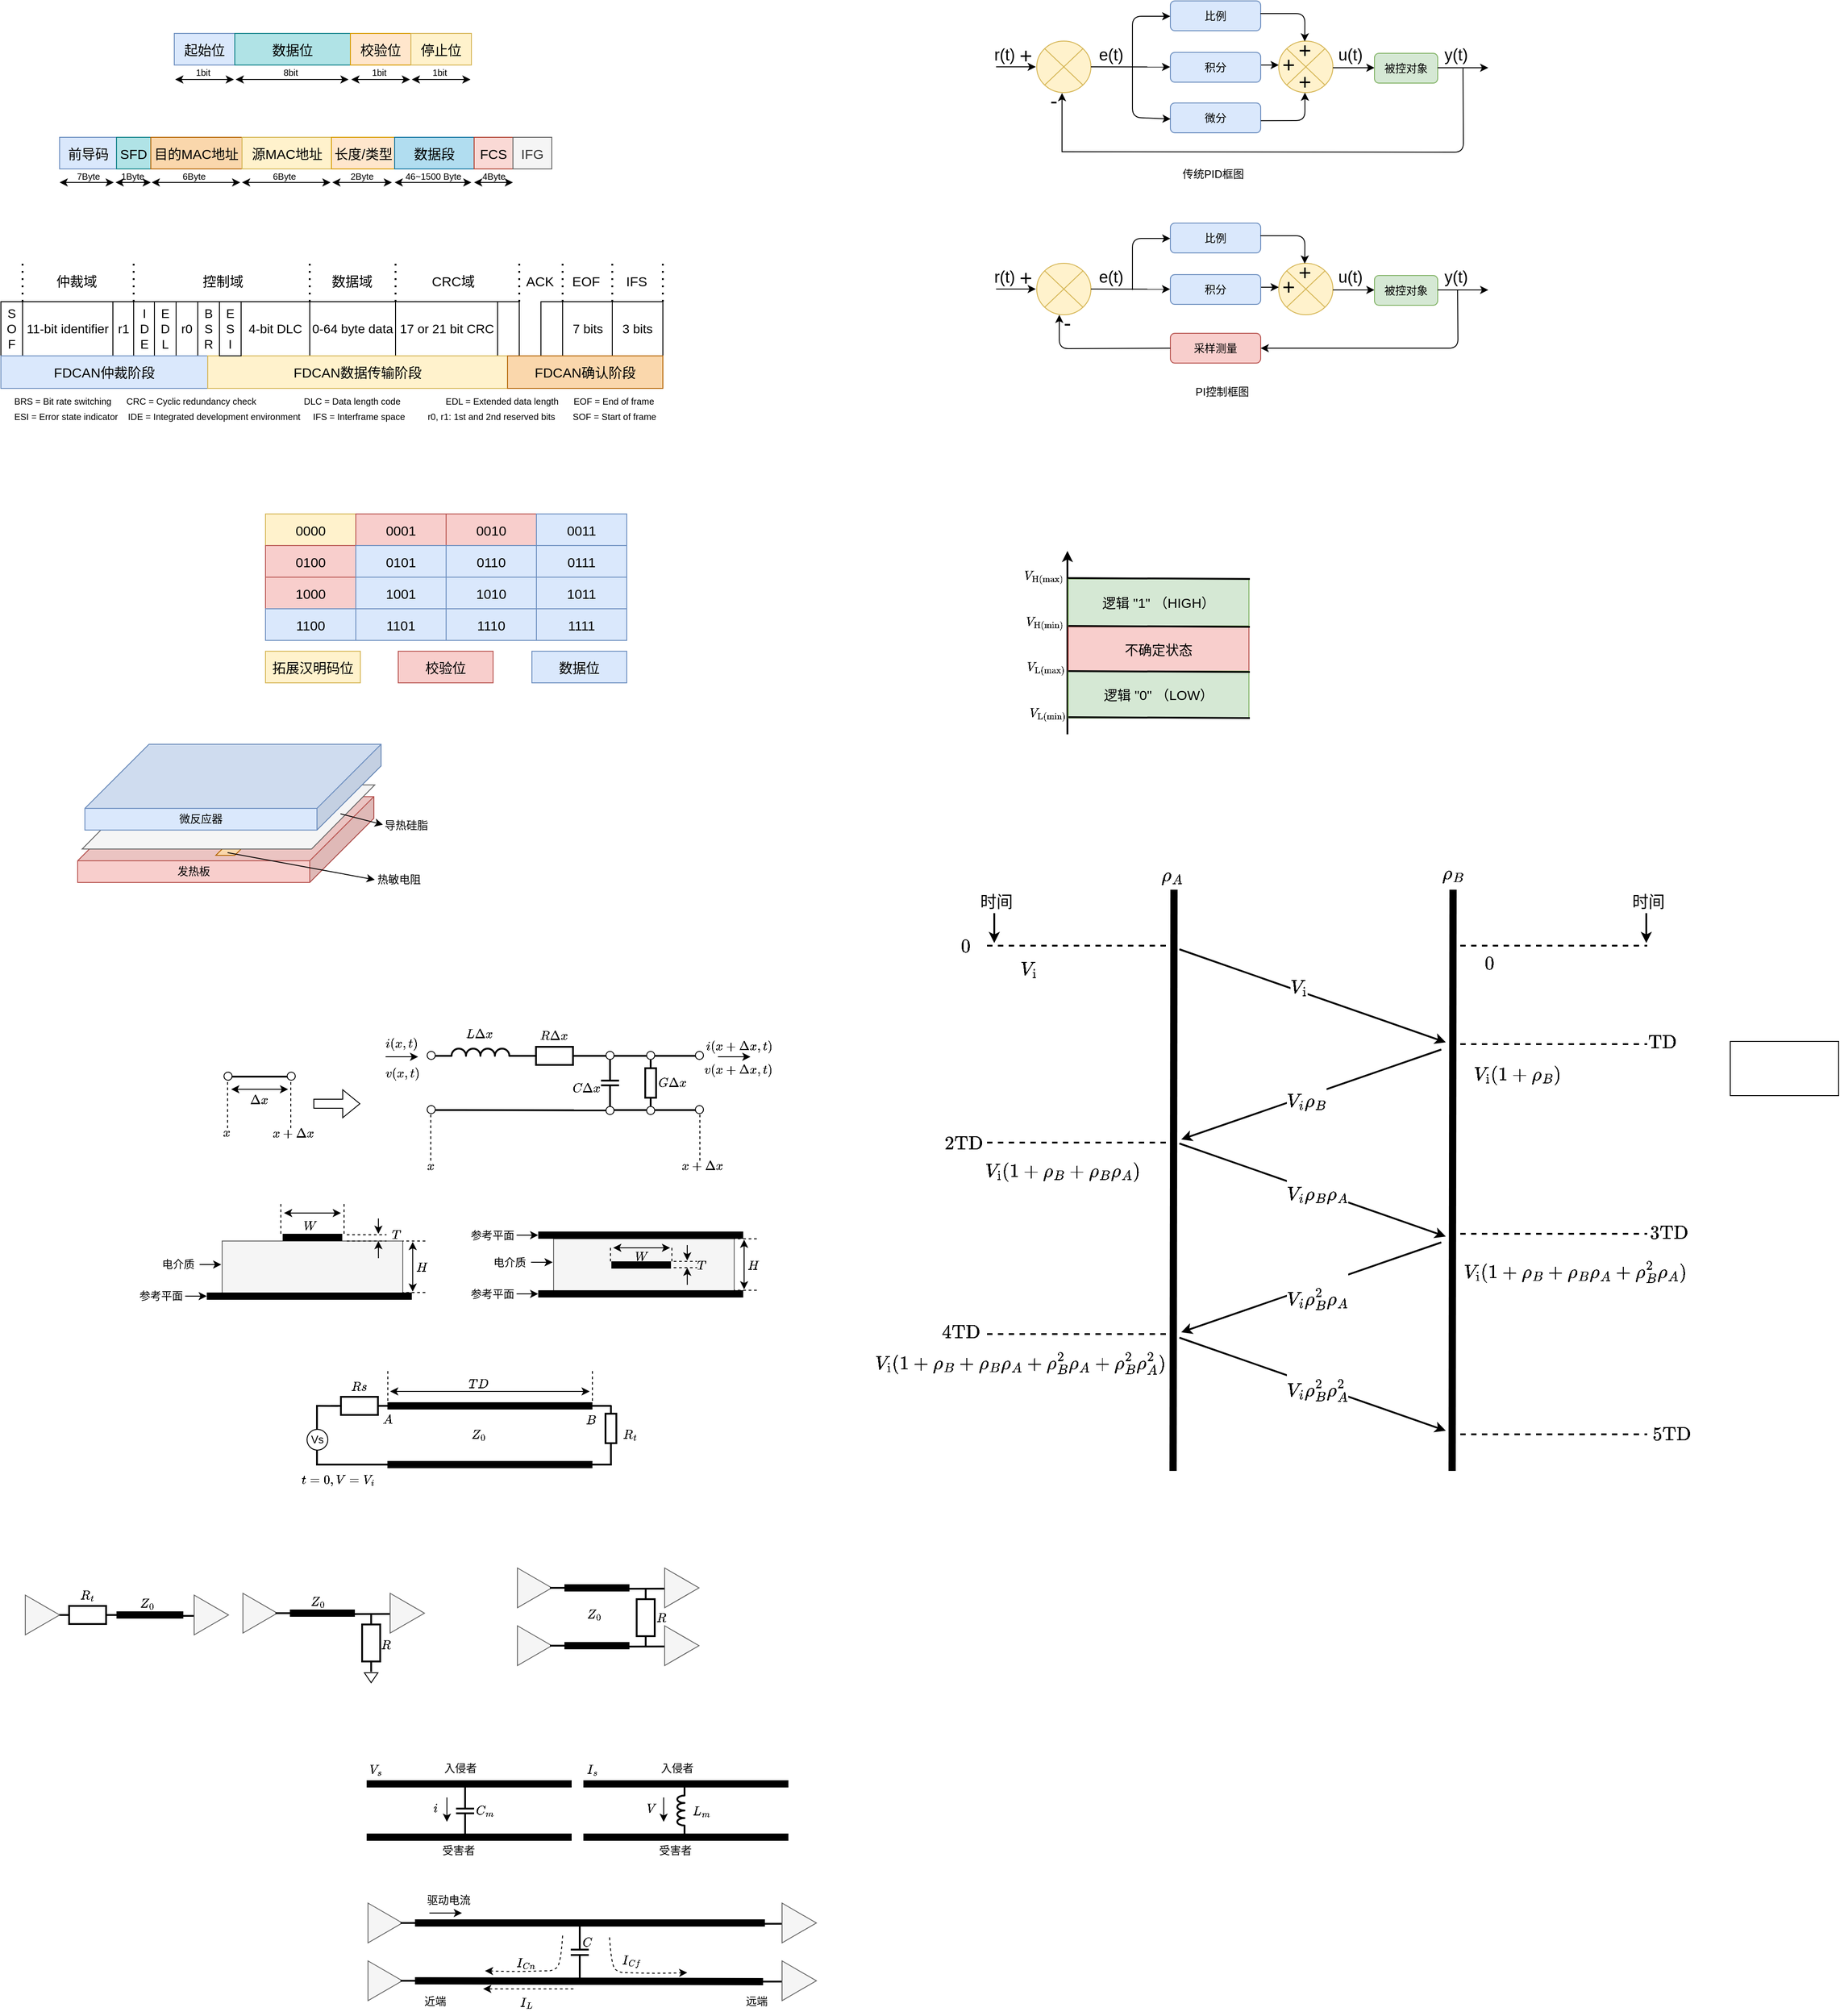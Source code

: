 <mxfile version="26.0.6">
  <diagram name="第 1 页" id="4lezpPqJ403xujPUZDA0">
    <mxGraphModel dx="2828" dy="895" grid="1" gridSize="1" guides="1" tooltips="1" connect="1" arrows="1" fold="1" page="1" pageScale="1" pageWidth="1169" pageHeight="827" math="1" shadow="0">
      <root>
        <mxCell id="0" />
        <mxCell id="1" parent="0" />
        <mxCell id="HMoE_AIVwohIHGqLsTAF-2" value="" style="endArrow=classic;html=1;rounded=1;entryX=-0.017;entryY=0.501;entryDx=0;entryDy=0;entryPerimeter=0;" parent="1" target="HMoE_AIVwohIHGqLsTAF-29" edge="1">
          <mxGeometry width="50" height="50" relative="1" as="geometry">
            <mxPoint x="15" y="85" as="sourcePoint" />
            <mxPoint x="60" y="84.93" as="targetPoint" />
          </mxGeometry>
        </mxCell>
        <mxCell id="HMoE_AIVwohIHGqLsTAF-7" value="比例" style="rounded=1;whiteSpace=wrap;html=1;shadow=0;glass=0;fillColor=#dae8fc;strokeColor=#6c8ebf;" parent="1" vertex="1">
          <mxGeometry x="208" y="12" width="100" height="33" as="geometry" />
        </mxCell>
        <mxCell id="HMoE_AIVwohIHGqLsTAF-29" value="" style="verticalLabelPosition=bottom;verticalAlign=top;html=1;shape=mxgraph.flowchart.or;rounded=1;fillColor=#fff2cc;strokeColor=#d6b656;" parent="1" vertex="1">
          <mxGeometry x="60" y="56.5" width="60" height="57" as="geometry" />
        </mxCell>
        <mxCell id="HMoE_AIVwohIHGqLsTAF-30" value="积分" style="rounded=1;whiteSpace=wrap;html=1;fillColor=#dae8fc;strokeColor=#6c8ebf;" parent="1" vertex="1">
          <mxGeometry x="208" y="69" width="100" height="33" as="geometry" />
        </mxCell>
        <mxCell id="HMoE_AIVwohIHGqLsTAF-31" value="微分" style="rounded=1;whiteSpace=wrap;html=1;fillColor=#dae8fc;strokeColor=#6c8ebf;" parent="1" vertex="1">
          <mxGeometry x="208" y="125" width="100" height="33" as="geometry" />
        </mxCell>
        <mxCell id="HMoE_AIVwohIHGqLsTAF-33" value="" style="verticalLabelPosition=bottom;verticalAlign=top;html=1;shape=mxgraph.flowchart.or;rounded=1;fillColor=#fff2cc;strokeColor=#d6b656;" parent="1" vertex="1">
          <mxGeometry x="328" y="56.5" width="60" height="57" as="geometry" />
        </mxCell>
        <mxCell id="HMoE_AIVwohIHGqLsTAF-40" value="&lt;font style=&quot;font-size: 24px;&quot;&gt;+&lt;/font&gt;" style="text;strokeColor=none;align=center;fillColor=none;html=1;verticalAlign=middle;whiteSpace=wrap;rounded=0;" parent="1" vertex="1">
          <mxGeometry x="40" y="58" width="16" height="30" as="geometry" />
        </mxCell>
        <mxCell id="HMoE_AIVwohIHGqLsTAF-41" value="&lt;span style=&quot;font-size: 18px; white-space: nowrap; background-color: rgb(255, 255, 255);&quot;&gt;r(t)&lt;/span&gt;" style="text;strokeColor=none;align=center;fillColor=none;html=1;verticalAlign=middle;whiteSpace=wrap;rounded=0;" parent="1" vertex="1">
          <mxGeometry x="15" y="56.5" width="19" height="30" as="geometry" />
        </mxCell>
        <mxCell id="HMoE_AIVwohIHGqLsTAF-50" value="" style="endArrow=classic;html=1;rounded=1;strokeColor=default;align=center;verticalAlign=middle;fontFamily=Helvetica;fontSize=11;fontColor=default;labelBackgroundColor=default;exitX=1;exitY=0.5;exitDx=0;exitDy=0;exitPerimeter=0;targetPerimeterSpacing=0;entryX=-0.003;entryY=0.489;entryDx=0;entryDy=0;entryPerimeter=0;" parent="1" source="HMoE_AIVwohIHGqLsTAF-29" target="HMoE_AIVwohIHGqLsTAF-30" edge="1">
          <mxGeometry width="50" height="50" relative="1" as="geometry">
            <mxPoint x="150" y="121" as="sourcePoint" />
            <mxPoint x="200" y="71" as="targetPoint" />
          </mxGeometry>
        </mxCell>
        <mxCell id="HMoE_AIVwohIHGqLsTAF-51" value="" style="endArrow=classic;html=1;rounded=1;strokeColor=default;align=center;verticalAlign=middle;fontFamily=Helvetica;fontSize=11;fontColor=default;labelBackgroundColor=default;entryX=-0.001;entryY=0.516;entryDx=0;entryDy=0;entryPerimeter=0;" parent="1" target="HMoE_AIVwohIHGqLsTAF-7" edge="1">
          <mxGeometry width="50" height="50" relative="1" as="geometry">
            <mxPoint x="166" y="86" as="sourcePoint" />
            <mxPoint x="189" y="28" as="targetPoint" />
            <Array as="points">
              <mxPoint x="166" y="29" />
            </Array>
          </mxGeometry>
        </mxCell>
        <mxCell id="HMoE_AIVwohIHGqLsTAF-52" value="" style="endArrow=classic;html=1;rounded=1;strokeColor=default;align=center;verticalAlign=middle;fontFamily=Helvetica;fontSize=11;fontColor=default;labelBackgroundColor=default;entryX=0.003;entryY=0.537;entryDx=0;entryDy=0;entryPerimeter=0;" parent="1" target="HMoE_AIVwohIHGqLsTAF-31" edge="1">
          <mxGeometry width="50" height="50" relative="1" as="geometry">
            <mxPoint x="166" y="85" as="sourcePoint" />
            <mxPoint x="193" y="142" as="targetPoint" />
            <Array as="points">
              <mxPoint x="166" y="141" />
            </Array>
          </mxGeometry>
        </mxCell>
        <mxCell id="HMoE_AIVwohIHGqLsTAF-64" value="" style="endArrow=none;html=1;rounded=1;strokeColor=default;align=center;verticalAlign=middle;fontFamily=Helvetica;fontSize=11;fontColor=default;labelBackgroundColor=default;entryX=0.423;entryY=1.002;entryDx=0;entryDy=0;entryPerimeter=0;edgeStyle=orthogonalEdgeStyle;endFill=0;" parent="1" edge="1">
          <mxGeometry width="50" height="50" relative="1" as="geometry">
            <mxPoint x="88" y="179" as="sourcePoint" />
            <mxPoint x="532.037" y="86.56" as="targetPoint" />
          </mxGeometry>
        </mxCell>
        <mxCell id="HMoE_AIVwohIHGqLsTAF-66" value="&lt;font style=&quot;font-size: 24px;&quot;&gt;-&lt;/font&gt;" style="text;strokeColor=none;align=center;fillColor=none;html=1;verticalAlign=middle;whiteSpace=wrap;rounded=0;" parent="1" vertex="1">
          <mxGeometry x="71" y="108" width="16" height="30" as="geometry" />
        </mxCell>
        <mxCell id="HMoE_AIVwohIHGqLsTAF-72" value="&lt;span style=&quot;font-size: 18px; white-space: nowrap; background-color: rgb(255, 255, 255);&quot;&gt;e(t)&lt;/span&gt;" style="text;strokeColor=none;align=center;fillColor=none;html=1;verticalAlign=middle;whiteSpace=wrap;rounded=0;" parent="1" vertex="1">
          <mxGeometry x="133" y="56.5" width="19" height="30" as="geometry" />
        </mxCell>
        <mxCell id="HMoE_AIVwohIHGqLsTAF-73" value="" style="endArrow=classic;html=1;rounded=1;strokeColor=default;align=center;verticalAlign=middle;fontFamily=Helvetica;fontSize=11;fontColor=default;labelBackgroundColor=default;exitX=1;exitY=0.513;exitDx=0;exitDy=0;exitPerimeter=0;targetPerimeterSpacing=0;" parent="1" edge="1">
          <mxGeometry width="50" height="50" relative="1" as="geometry">
            <mxPoint x="388" y="86" as="sourcePoint" />
            <mxPoint x="434" y="86" as="targetPoint" />
          </mxGeometry>
        </mxCell>
        <mxCell id="HMoE_AIVwohIHGqLsTAF-74" value="被控对象" style="rounded=1;whiteSpace=wrap;html=1;shadow=0;glass=0;fillColor=#d5e8d4;strokeColor=#82b366;" parent="1" vertex="1">
          <mxGeometry x="434" y="70" width="70" height="33" as="geometry" />
        </mxCell>
        <mxCell id="HMoE_AIVwohIHGqLsTAF-75" value="&lt;span style=&quot;font-size: 18px; white-space: nowrap; background-color: rgb(255, 255, 255);&quot;&gt;u(t)&lt;/span&gt;" style="text;strokeColor=none;align=center;fillColor=none;html=1;verticalAlign=middle;whiteSpace=wrap;rounded=0;" parent="1" vertex="1">
          <mxGeometry x="398" y="56.5" width="19" height="30" as="geometry" />
        </mxCell>
        <mxCell id="HMoE_AIVwohIHGqLsTAF-76" value="" style="endArrow=classic;html=1;rounded=1;strokeColor=default;align=center;verticalAlign=middle;fontFamily=Helvetica;fontSize=11;fontColor=default;labelBackgroundColor=default;exitX=1;exitY=0.513;exitDx=0;exitDy=0;exitPerimeter=0;targetPerimeterSpacing=0;" parent="1" edge="1">
          <mxGeometry width="50" height="50" relative="1" as="geometry">
            <mxPoint x="504" y="86" as="sourcePoint" />
            <mxPoint x="560" y="86" as="targetPoint" />
          </mxGeometry>
        </mxCell>
        <mxCell id="HMoE_AIVwohIHGqLsTAF-77" value="&lt;span style=&quot;font-size: 18px; white-space: nowrap; background-color: rgb(255, 255, 255);&quot;&gt;y(t)&lt;/span&gt;" style="text;strokeColor=none;align=center;fillColor=none;html=1;verticalAlign=middle;whiteSpace=wrap;rounded=0;" parent="1" vertex="1">
          <mxGeometry x="515" y="56.5" width="19" height="30" as="geometry" />
        </mxCell>
        <mxCell id="HMoE_AIVwohIHGqLsTAF-79" value="" style="endArrow=classic;html=1;rounded=0;entryX=0.467;entryY=1.009;entryDx=0;entryDy=0;entryPerimeter=0;" parent="1" target="HMoE_AIVwohIHGqLsTAF-29" edge="1">
          <mxGeometry width="50" height="50" relative="1" as="geometry">
            <mxPoint x="92" y="179" as="sourcePoint" />
            <mxPoint x="193" y="121" as="targetPoint" />
            <Array as="points">
              <mxPoint x="88" y="179" />
            </Array>
          </mxGeometry>
        </mxCell>
        <mxCell id="HMoE_AIVwohIHGqLsTAF-57" value="" style="endArrow=none;html=1;rounded=1;strokeColor=default;align=center;verticalAlign=middle;fontFamily=Helvetica;fontSize=11;fontColor=default;labelBackgroundColor=default;targetPerimeterSpacing=0;entryX=1.005;entryY=0.424;entryDx=0;entryDy=0;entryPerimeter=0;startArrow=classic;startFill=1;endFill=0;" parent="1" target="HMoE_AIVwohIHGqLsTAF-30" edge="1">
          <mxGeometry width="50" height="50" relative="1" as="geometry">
            <mxPoint x="328" y="83" as="sourcePoint" />
            <mxPoint x="294" y="83" as="targetPoint" />
          </mxGeometry>
        </mxCell>
        <mxCell id="HMoE_AIVwohIHGqLsTAF-58" value="" style="endArrow=none;html=1;rounded=1;strokeColor=default;align=center;verticalAlign=middle;fontFamily=Helvetica;fontSize=11;fontColor=default;labelBackgroundColor=default;exitX=0.48;exitY=0.006;exitDx=0;exitDy=0;exitPerimeter=0;entryX=0.997;entryY=0.424;entryDx=0;entryDy=0;entryPerimeter=0;endFill=0;startArrow=classic;startFill=1;" parent="1" source="HMoE_AIVwohIHGqLsTAF-33" target="HMoE_AIVwohIHGqLsTAF-7" edge="1">
          <mxGeometry width="50" height="50" relative="1" as="geometry">
            <mxPoint x="320" y="83" as="sourcePoint" />
            <mxPoint x="295" y="27" as="targetPoint" />
            <Array as="points">
              <mxPoint x="357" y="26" />
            </Array>
          </mxGeometry>
        </mxCell>
        <mxCell id="HMoE_AIVwohIHGqLsTAF-81" value="" style="endArrow=none;html=1;rounded=1;strokeColor=default;align=center;verticalAlign=middle;fontFamily=Helvetica;fontSize=11;fontColor=default;labelBackgroundColor=default;exitX=0.48;exitY=0.006;exitDx=0;exitDy=0;exitPerimeter=0;entryX=1.002;entryY=0.595;entryDx=0;entryDy=0;entryPerimeter=0;startArrow=classic;startFill=1;endFill=0;" parent="1" target="HMoE_AIVwohIHGqLsTAF-31" edge="1">
          <mxGeometry width="50" height="50" relative="1" as="geometry">
            <mxPoint x="357" y="113.5" as="sourcePoint" />
            <mxPoint x="293" y="144.5" as="targetPoint" />
            <Array as="points">
              <mxPoint x="357" y="144.5" />
            </Array>
          </mxGeometry>
        </mxCell>
        <mxCell id="HMoE_AIVwohIHGqLsTAF-82" value="&lt;font style=&quot;font-size: 24px;&quot;&gt;+&lt;/font&gt;" style="text;strokeColor=none;align=center;fillColor=none;html=1;verticalAlign=middle;whiteSpace=wrap;rounded=0;" parent="1" vertex="1">
          <mxGeometry x="349" y="52" width="16" height="30" as="geometry" />
        </mxCell>
        <mxCell id="HMoE_AIVwohIHGqLsTAF-84" value="&lt;font style=&quot;font-size: 24px;&quot;&gt;+&lt;/font&gt;" style="text;strokeColor=none;align=center;fillColor=none;html=1;verticalAlign=middle;whiteSpace=wrap;rounded=0;" parent="1" vertex="1">
          <mxGeometry x="349" y="87" width="16" height="30" as="geometry" />
        </mxCell>
        <mxCell id="HMoE_AIVwohIHGqLsTAF-85" value="&lt;font style=&quot;font-size: 24px;&quot;&gt;+&lt;/font&gt;" style="text;strokeColor=none;align=center;fillColor=none;html=1;verticalAlign=middle;whiteSpace=wrap;rounded=0;" parent="1" vertex="1">
          <mxGeometry x="331" y="68" width="16" height="30" as="geometry" />
        </mxCell>
        <mxCell id="HMoE_AIVwohIHGqLsTAF-92" value="传统PID框图" style="text;strokeColor=none;align=center;fillColor=none;html=1;verticalAlign=middle;whiteSpace=wrap;rounded=0;" parent="1" vertex="1">
          <mxGeometry x="157" y="189" width="197" height="30" as="geometry" />
        </mxCell>
        <mxCell id="2m38x5qAf2H3qzzra7lC-1" value="" style="endArrow=classic;html=1;rounded=1;entryX=-0.017;entryY=0.501;entryDx=0;entryDy=0;entryPerimeter=0;" parent="1" target="2m38x5qAf2H3qzzra7lC-3" edge="1">
          <mxGeometry width="50" height="50" relative="1" as="geometry">
            <mxPoint x="15" y="331" as="sourcePoint" />
            <mxPoint x="60" y="330.93" as="targetPoint" />
          </mxGeometry>
        </mxCell>
        <mxCell id="2m38x5qAf2H3qzzra7lC-2" value="比例" style="rounded=1;whiteSpace=wrap;html=1;shadow=0;glass=0;fillColor=#dae8fc;strokeColor=#6c8ebf;" parent="1" vertex="1">
          <mxGeometry x="208" y="258" width="100" height="33" as="geometry" />
        </mxCell>
        <mxCell id="2m38x5qAf2H3qzzra7lC-3" value="" style="verticalLabelPosition=bottom;verticalAlign=top;html=1;shape=mxgraph.flowchart.or;rounded=1;fillColor=#fff2cc;strokeColor=#d6b656;" parent="1" vertex="1">
          <mxGeometry x="60" y="302.5" width="60" height="57" as="geometry" />
        </mxCell>
        <mxCell id="2m38x5qAf2H3qzzra7lC-4" value="积分" style="rounded=1;whiteSpace=wrap;html=1;fillColor=#dae8fc;strokeColor=#6c8ebf;" parent="1" vertex="1">
          <mxGeometry x="208" y="315" width="100" height="33" as="geometry" />
        </mxCell>
        <mxCell id="2m38x5qAf2H3qzzra7lC-6" value="" style="verticalLabelPosition=bottom;verticalAlign=top;html=1;shape=mxgraph.flowchart.or;rounded=1;fillColor=#fff2cc;strokeColor=#d6b656;" parent="1" vertex="1">
          <mxGeometry x="328" y="302.5" width="60" height="57" as="geometry" />
        </mxCell>
        <mxCell id="2m38x5qAf2H3qzzra7lC-7" value="&lt;font style=&quot;font-size: 24px;&quot;&gt;+&lt;/font&gt;" style="text;strokeColor=none;align=center;fillColor=none;html=1;verticalAlign=middle;whiteSpace=wrap;rounded=0;" parent="1" vertex="1">
          <mxGeometry x="40" y="304" width="16" height="30" as="geometry" />
        </mxCell>
        <mxCell id="2m38x5qAf2H3qzzra7lC-8" value="&lt;span style=&quot;font-size: 18px; white-space: nowrap; background-color: rgb(255, 255, 255);&quot;&gt;r(t)&lt;/span&gt;" style="text;strokeColor=none;align=center;fillColor=none;html=1;verticalAlign=middle;whiteSpace=wrap;rounded=0;" parent="1" vertex="1">
          <mxGeometry x="15" y="302.5" width="19" height="30" as="geometry" />
        </mxCell>
        <mxCell id="2m38x5qAf2H3qzzra7lC-9" value="" style="endArrow=classic;html=1;rounded=1;strokeColor=default;align=center;verticalAlign=middle;fontFamily=Helvetica;fontSize=11;fontColor=default;labelBackgroundColor=default;exitX=1;exitY=0.5;exitDx=0;exitDy=0;exitPerimeter=0;targetPerimeterSpacing=0;entryX=-0.003;entryY=0.489;entryDx=0;entryDy=0;entryPerimeter=0;" parent="1" source="2m38x5qAf2H3qzzra7lC-3" target="2m38x5qAf2H3qzzra7lC-4" edge="1">
          <mxGeometry width="50" height="50" relative="1" as="geometry">
            <mxPoint x="150" y="367" as="sourcePoint" />
            <mxPoint x="200" y="317" as="targetPoint" />
          </mxGeometry>
        </mxCell>
        <mxCell id="2m38x5qAf2H3qzzra7lC-10" value="" style="endArrow=classic;html=1;rounded=1;strokeColor=default;align=center;verticalAlign=middle;fontFamily=Helvetica;fontSize=11;fontColor=default;labelBackgroundColor=default;entryX=-0.001;entryY=0.516;entryDx=0;entryDy=0;entryPerimeter=0;" parent="1" target="2m38x5qAf2H3qzzra7lC-2" edge="1">
          <mxGeometry width="50" height="50" relative="1" as="geometry">
            <mxPoint x="166" y="332" as="sourcePoint" />
            <mxPoint x="189" y="274" as="targetPoint" />
            <Array as="points">
              <mxPoint x="166" y="275" />
            </Array>
          </mxGeometry>
        </mxCell>
        <mxCell id="2m38x5qAf2H3qzzra7lC-13" value="&lt;font style=&quot;font-size: 24px;&quot;&gt;-&lt;/font&gt;" style="text;strokeColor=none;align=center;fillColor=none;html=1;verticalAlign=middle;whiteSpace=wrap;rounded=0;" parent="1" vertex="1">
          <mxGeometry x="86" y="354" width="16" height="30" as="geometry" />
        </mxCell>
        <mxCell id="2m38x5qAf2H3qzzra7lC-14" value="&lt;span style=&quot;font-size: 18px; white-space: nowrap; background-color: rgb(255, 255, 255);&quot;&gt;e(t)&lt;/span&gt;" style="text;strokeColor=none;align=center;fillColor=none;html=1;verticalAlign=middle;whiteSpace=wrap;rounded=0;" parent="1" vertex="1">
          <mxGeometry x="133" y="302.5" width="19" height="30" as="geometry" />
        </mxCell>
        <mxCell id="2m38x5qAf2H3qzzra7lC-15" value="" style="endArrow=classic;html=1;rounded=1;strokeColor=default;align=center;verticalAlign=middle;fontFamily=Helvetica;fontSize=11;fontColor=default;labelBackgroundColor=default;exitX=1;exitY=0.513;exitDx=0;exitDy=0;exitPerimeter=0;targetPerimeterSpacing=0;" parent="1" edge="1">
          <mxGeometry width="50" height="50" relative="1" as="geometry">
            <mxPoint x="388" y="332" as="sourcePoint" />
            <mxPoint x="434" y="332" as="targetPoint" />
          </mxGeometry>
        </mxCell>
        <mxCell id="2m38x5qAf2H3qzzra7lC-16" value="被控对象" style="rounded=1;whiteSpace=wrap;html=1;shadow=0;glass=0;fillColor=#d5e8d4;strokeColor=#82b366;" parent="1" vertex="1">
          <mxGeometry x="434" y="316" width="70" height="33" as="geometry" />
        </mxCell>
        <mxCell id="2m38x5qAf2H3qzzra7lC-17" value="&lt;span style=&quot;font-size: 18px; white-space: nowrap; background-color: rgb(255, 255, 255);&quot;&gt;u(t)&lt;/span&gt;" style="text;strokeColor=none;align=center;fillColor=none;html=1;verticalAlign=middle;whiteSpace=wrap;rounded=0;" parent="1" vertex="1">
          <mxGeometry x="398" y="302.5" width="19" height="30" as="geometry" />
        </mxCell>
        <mxCell id="2m38x5qAf2H3qzzra7lC-18" value="" style="endArrow=classic;html=1;rounded=1;strokeColor=default;align=center;verticalAlign=middle;fontFamily=Helvetica;fontSize=11;fontColor=default;labelBackgroundColor=default;exitX=1;exitY=0.513;exitDx=0;exitDy=0;exitPerimeter=0;targetPerimeterSpacing=0;" parent="1" edge="1">
          <mxGeometry width="50" height="50" relative="1" as="geometry">
            <mxPoint x="504" y="332" as="sourcePoint" />
            <mxPoint x="560" y="332" as="targetPoint" />
          </mxGeometry>
        </mxCell>
        <mxCell id="2m38x5qAf2H3qzzra7lC-19" value="&lt;span style=&quot;font-size: 18px; white-space: nowrap; background-color: rgb(255, 255, 255);&quot;&gt;y(t)&lt;/span&gt;" style="text;strokeColor=none;align=center;fillColor=none;html=1;verticalAlign=middle;whiteSpace=wrap;rounded=0;" parent="1" vertex="1">
          <mxGeometry x="515" y="302.5" width="19" height="30" as="geometry" />
        </mxCell>
        <mxCell id="2m38x5qAf2H3qzzra7lC-21" value="" style="endArrow=none;html=1;rounded=1;strokeColor=default;align=center;verticalAlign=middle;fontFamily=Helvetica;fontSize=11;fontColor=default;labelBackgroundColor=default;targetPerimeterSpacing=0;entryX=1.005;entryY=0.424;entryDx=0;entryDy=0;entryPerimeter=0;startArrow=classic;startFill=1;endFill=0;" parent="1" target="2m38x5qAf2H3qzzra7lC-4" edge="1">
          <mxGeometry width="50" height="50" relative="1" as="geometry">
            <mxPoint x="328" y="329" as="sourcePoint" />
            <mxPoint x="294" y="329" as="targetPoint" />
          </mxGeometry>
        </mxCell>
        <mxCell id="2m38x5qAf2H3qzzra7lC-22" value="" style="endArrow=none;html=1;rounded=1;strokeColor=default;align=center;verticalAlign=middle;fontFamily=Helvetica;fontSize=11;fontColor=default;labelBackgroundColor=default;exitX=0.48;exitY=0.006;exitDx=0;exitDy=0;exitPerimeter=0;entryX=0.997;entryY=0.424;entryDx=0;entryDy=0;entryPerimeter=0;endFill=0;startArrow=classic;startFill=1;" parent="1" source="2m38x5qAf2H3qzzra7lC-6" target="2m38x5qAf2H3qzzra7lC-2" edge="1">
          <mxGeometry width="50" height="50" relative="1" as="geometry">
            <mxPoint x="320" y="329" as="sourcePoint" />
            <mxPoint x="295" y="273" as="targetPoint" />
            <Array as="points">
              <mxPoint x="357" y="272" />
            </Array>
          </mxGeometry>
        </mxCell>
        <mxCell id="2m38x5qAf2H3qzzra7lC-24" value="&lt;font style=&quot;font-size: 24px;&quot;&gt;+&lt;/font&gt;" style="text;strokeColor=none;align=center;fillColor=none;html=1;verticalAlign=middle;whiteSpace=wrap;rounded=0;" parent="1" vertex="1">
          <mxGeometry x="349" y="298" width="16" height="30" as="geometry" />
        </mxCell>
        <mxCell id="2m38x5qAf2H3qzzra7lC-26" value="&lt;font style=&quot;font-size: 24px;&quot;&gt;+&lt;/font&gt;" style="text;strokeColor=none;align=center;fillColor=none;html=1;verticalAlign=middle;whiteSpace=wrap;rounded=0;" parent="1" vertex="1">
          <mxGeometry x="331" y="314" width="16" height="30" as="geometry" />
        </mxCell>
        <mxCell id="2m38x5qAf2H3qzzra7lC-27" value="PI控制框图" style="text;strokeColor=none;align=center;fillColor=none;html=1;verticalAlign=middle;whiteSpace=wrap;rounded=0;" parent="1" vertex="1">
          <mxGeometry x="167" y="430" width="197" height="30" as="geometry" />
        </mxCell>
        <mxCell id="2m38x5qAf2H3qzzra7lC-28" value="采样测量" style="rounded=1;whiteSpace=wrap;html=1;fillColor=#f8cecc;strokeColor=#b85450;" parent="1" vertex="1">
          <mxGeometry x="208" y="380" width="100" height="33" as="geometry" />
        </mxCell>
        <mxCell id="2m38x5qAf2H3qzzra7lC-29" value="" style="endArrow=none;html=1;rounded=1;strokeColor=default;align=center;verticalAlign=middle;fontFamily=Helvetica;fontSize=11;fontColor=default;labelBackgroundColor=default;entryX=0.423;entryY=1.002;entryDx=0;entryDy=0;entryPerimeter=0;edgeStyle=orthogonalEdgeStyle;endFill=0;exitX=1;exitY=0.5;exitDx=0;exitDy=0;startArrow=classic;startFill=1;" parent="1" source="2m38x5qAf2H3qzzra7lC-28" edge="1">
          <mxGeometry width="50" height="50" relative="1" as="geometry">
            <mxPoint x="82" y="424.44" as="sourcePoint" />
            <mxPoint x="526.037" y="332" as="targetPoint" />
          </mxGeometry>
        </mxCell>
        <mxCell id="2m38x5qAf2H3qzzra7lC-31" value="" style="endArrow=classic;html=1;rounded=1;entryX=1;entryY=0.25;entryDx=0;entryDy=0;exitX=0;exitY=0.5;exitDx=0;exitDy=0;curved=0;" parent="1" source="2m38x5qAf2H3qzzra7lC-28" edge="1">
          <mxGeometry width="50" height="50" relative="1" as="geometry">
            <mxPoint x="156" y="409" as="sourcePoint" />
            <mxPoint x="85" y="359.5" as="targetPoint" />
            <Array as="points">
              <mxPoint x="85" y="397" />
            </Array>
          </mxGeometry>
        </mxCell>
        <mxCell id="DI4FCeXwV8KSVO1PWH4R-4" value="前导码" style="rounded=0;whiteSpace=wrap;html=1;fontSize=15;fillColor=#dae8fc;strokeColor=#6c8ebf;" parent="1" vertex="1">
          <mxGeometry x="-1022" y="163" width="64" height="35" as="geometry" />
        </mxCell>
        <mxCell id="DI4FCeXwV8KSVO1PWH4R-5" value="SFD" style="rounded=0;whiteSpace=wrap;html=1;fontSize=15;fillColor=#b0e3e6;strokeColor=#0e8088;" parent="1" vertex="1">
          <mxGeometry x="-959" y="163" width="38" height="35" as="geometry" />
        </mxCell>
        <mxCell id="DI4FCeXwV8KSVO1PWH4R-6" value="目的MAC地址" style="rounded=0;whiteSpace=wrap;html=1;fontSize=15;fillColor=#fad7ac;strokeColor=#b46504;" parent="1" vertex="1">
          <mxGeometry x="-921" y="163" width="101" height="35" as="geometry" />
        </mxCell>
        <mxCell id="DI4FCeXwV8KSVO1PWH4R-7" value="源MAC地址" style="rounded=0;whiteSpace=wrap;html=1;fontSize=15;fillColor=#fff2cc;strokeColor=#d6b656;" parent="1" vertex="1">
          <mxGeometry x="-820" y="163" width="100" height="35" as="geometry" />
        </mxCell>
        <mxCell id="DI4FCeXwV8KSVO1PWH4R-8" value="长度/类型" style="rounded=0;whiteSpace=wrap;html=1;fontSize=15;fillColor=#ffe6cc;strokeColor=#d79b00;" parent="1" vertex="1">
          <mxGeometry x="-721" y="163" width="71" height="35" as="geometry" />
        </mxCell>
        <mxCell id="DI4FCeXwV8KSVO1PWH4R-9" value="数据段" style="rounded=0;whiteSpace=wrap;html=1;fontSize=15;fillColor=#b1ddf0;strokeColor=#10739e;" parent="1" vertex="1">
          <mxGeometry x="-651" y="163" width="88" height="35" as="geometry" />
        </mxCell>
        <mxCell id="DI4FCeXwV8KSVO1PWH4R-10" value="FCS" style="rounded=0;whiteSpace=wrap;html=1;fontSize=15;fillColor=#fad9d5;strokeColor=#ae4132;" parent="1" vertex="1">
          <mxGeometry x="-563" y="163" width="43" height="35" as="geometry" />
        </mxCell>
        <mxCell id="DI4FCeXwV8KSVO1PWH4R-11" value="" style="endArrow=classic;startArrow=classic;html=1;rounded=0;fontSize=10;" parent="1" edge="1">
          <mxGeometry width="50" height="50" relative="1" as="geometry">
            <mxPoint x="-1022" y="213" as="sourcePoint" />
            <mxPoint x="-962" y="213" as="targetPoint" />
          </mxGeometry>
        </mxCell>
        <mxCell id="DI4FCeXwV8KSVO1PWH4R-12" value="7Byte" style="text;strokeColor=none;align=center;fillColor=none;html=1;verticalAlign=middle;whiteSpace=wrap;rounded=0;fontSize=10;" parent="1" vertex="1">
          <mxGeometry x="-1001" y="201" width="22" height="9" as="geometry" />
        </mxCell>
        <mxCell id="DI4FCeXwV8KSVO1PWH4R-13" value="" style="endArrow=classic;startArrow=classic;html=1;rounded=0;fontSize=10;" parent="1" edge="1">
          <mxGeometry width="50" height="50" relative="1" as="geometry">
            <mxPoint x="-960" y="213" as="sourcePoint" />
            <mxPoint x="-921" y="213" as="targetPoint" />
          </mxGeometry>
        </mxCell>
        <mxCell id="DI4FCeXwV8KSVO1PWH4R-14" value="1Byte" style="text;strokeColor=none;align=center;fillColor=none;html=1;verticalAlign=middle;whiteSpace=wrap;rounded=0;fontSize=10;" parent="1" vertex="1">
          <mxGeometry x="-952" y="201" width="22" height="9" as="geometry" />
        </mxCell>
        <mxCell id="DI4FCeXwV8KSVO1PWH4R-15" value="" style="endArrow=classic;startArrow=classic;html=1;rounded=0;fontSize=10;" parent="1" edge="1">
          <mxGeometry width="50" height="50" relative="1" as="geometry">
            <mxPoint x="-920" y="213" as="sourcePoint" />
            <mxPoint x="-822" y="213" as="targetPoint" />
          </mxGeometry>
        </mxCell>
        <mxCell id="DI4FCeXwV8KSVO1PWH4R-16" value="6Byte" style="text;strokeColor=none;align=center;fillColor=none;html=1;verticalAlign=middle;whiteSpace=wrap;rounded=0;fontSize=10;" parent="1" vertex="1">
          <mxGeometry x="-884" y="201" width="22" height="9" as="geometry" />
        </mxCell>
        <mxCell id="DI4FCeXwV8KSVO1PWH4R-17" value="" style="endArrow=classic;startArrow=classic;html=1;rounded=0;fontSize=10;" parent="1" edge="1">
          <mxGeometry width="50" height="50" relative="1" as="geometry">
            <mxPoint x="-820" y="213" as="sourcePoint" />
            <mxPoint x="-722" y="213" as="targetPoint" />
          </mxGeometry>
        </mxCell>
        <mxCell id="DI4FCeXwV8KSVO1PWH4R-18" value="6Byte" style="text;strokeColor=none;align=center;fillColor=none;html=1;verticalAlign=middle;whiteSpace=wrap;rounded=0;fontSize=10;" parent="1" vertex="1">
          <mxGeometry x="-784" y="201" width="22" height="9" as="geometry" />
        </mxCell>
        <mxCell id="DI4FCeXwV8KSVO1PWH4R-19" value="" style="endArrow=classic;startArrow=classic;html=1;rounded=0;fontSize=10;" parent="1" edge="1">
          <mxGeometry width="50" height="50" relative="1" as="geometry">
            <mxPoint x="-720" y="213" as="sourcePoint" />
            <mxPoint x="-654" y="213" as="targetPoint" />
          </mxGeometry>
        </mxCell>
        <mxCell id="DI4FCeXwV8KSVO1PWH4R-20" value="2Byte" style="text;strokeColor=none;align=center;fillColor=none;html=1;verticalAlign=middle;whiteSpace=wrap;rounded=0;fontSize=10;" parent="1" vertex="1">
          <mxGeometry x="-698" y="201" width="22" height="9" as="geometry" />
        </mxCell>
        <mxCell id="DI4FCeXwV8KSVO1PWH4R-21" value="" style="endArrow=classic;startArrow=classic;html=1;rounded=0;fontSize=10;" parent="1" edge="1">
          <mxGeometry width="50" height="50" relative="1" as="geometry">
            <mxPoint x="-651" y="213" as="sourcePoint" />
            <mxPoint x="-566" y="213" as="targetPoint" />
          </mxGeometry>
        </mxCell>
        <mxCell id="DI4FCeXwV8KSVO1PWH4R-22" value="46~1500 Byte" style="text;strokeColor=none;align=center;fillColor=none;html=1;verticalAlign=middle;whiteSpace=wrap;rounded=0;fontSize=10;" parent="1" vertex="1">
          <mxGeometry x="-643" y="201" width="70" height="9" as="geometry" />
        </mxCell>
        <mxCell id="DI4FCeXwV8KSVO1PWH4R-24" value="" style="endArrow=classic;startArrow=classic;html=1;rounded=0;fontSize=10;" parent="1" edge="1">
          <mxGeometry width="50" height="50" relative="1" as="geometry">
            <mxPoint x="-563" y="213" as="sourcePoint" />
            <mxPoint x="-520" y="213" as="targetPoint" />
          </mxGeometry>
        </mxCell>
        <mxCell id="DI4FCeXwV8KSVO1PWH4R-25" value="4Byte" style="text;strokeColor=none;align=center;fillColor=none;html=1;verticalAlign=middle;whiteSpace=wrap;rounded=0;fontSize=10;" parent="1" vertex="1">
          <mxGeometry x="-552" y="201" width="22" height="9" as="geometry" />
        </mxCell>
        <mxCell id="DI4FCeXwV8KSVO1PWH4R-36" value="起始位" style="rounded=0;whiteSpace=wrap;html=1;fontSize=15;fillColor=#dae8fc;strokeColor=#6c8ebf;" parent="1" vertex="1">
          <mxGeometry x="-895" y="48" width="67" height="35" as="geometry" />
        </mxCell>
        <mxCell id="DI4FCeXwV8KSVO1PWH4R-37" value="数据位" style="rounded=0;whiteSpace=wrap;html=1;fontSize=15;fillColor=#b0e3e6;strokeColor=#0e8088;" parent="1" vertex="1">
          <mxGeometry x="-828" y="48" width="128" height="35" as="geometry" />
        </mxCell>
        <mxCell id="DI4FCeXwV8KSVO1PWH4R-38" value="校验位" style="rounded=0;whiteSpace=wrap;html=1;fontSize=15;fillColor=#ffe6cc;strokeColor=#d79b00;" parent="1" vertex="1">
          <mxGeometry x="-700" y="48" width="67" height="35" as="geometry" />
        </mxCell>
        <mxCell id="DI4FCeXwV8KSVO1PWH4R-39" value="停止位" style="rounded=0;whiteSpace=wrap;html=1;fontSize=15;fillColor=#fff2cc;strokeColor=#d6b656;" parent="1" vertex="1">
          <mxGeometry x="-633" y="48" width="67" height="35" as="geometry" />
        </mxCell>
        <mxCell id="DI4FCeXwV8KSVO1PWH4R-41" value="" style="endArrow=classic;startArrow=classic;html=1;rounded=0;fontSize=10;" parent="1" edge="1">
          <mxGeometry width="50" height="50" relative="1" as="geometry">
            <mxPoint x="-894" y="99" as="sourcePoint" />
            <mxPoint x="-829" y="99" as="targetPoint" />
          </mxGeometry>
        </mxCell>
        <mxCell id="DI4FCeXwV8KSVO1PWH4R-42" value="1bit" style="text;strokeColor=none;align=center;fillColor=none;html=1;verticalAlign=middle;whiteSpace=wrap;rounded=0;fontSize=10;" parent="1" vertex="1">
          <mxGeometry x="-874" y="86" width="22" height="9" as="geometry" />
        </mxCell>
        <mxCell id="DI4FCeXwV8KSVO1PWH4R-43" value="" style="endArrow=classic;startArrow=classic;html=1;rounded=0;fontSize=10;" parent="1" edge="1">
          <mxGeometry width="50" height="50" relative="1" as="geometry">
            <mxPoint x="-827" y="99" as="sourcePoint" />
            <mxPoint x="-702" y="99" as="targetPoint" />
          </mxGeometry>
        </mxCell>
        <mxCell id="DI4FCeXwV8KSVO1PWH4R-44" value="8bit" style="text;strokeColor=none;align=center;fillColor=none;html=1;verticalAlign=middle;whiteSpace=wrap;rounded=0;fontSize=10;" parent="1" vertex="1">
          <mxGeometry x="-777" y="86" width="22" height="9" as="geometry" />
        </mxCell>
        <mxCell id="DI4FCeXwV8KSVO1PWH4R-45" value="" style="endArrow=classic;startArrow=classic;html=1;rounded=0;fontSize=10;" parent="1" edge="1">
          <mxGeometry width="50" height="50" relative="1" as="geometry">
            <mxPoint x="-699" y="99" as="sourcePoint" />
            <mxPoint x="-634" y="99" as="targetPoint" />
          </mxGeometry>
        </mxCell>
        <mxCell id="DI4FCeXwV8KSVO1PWH4R-46" value="1bit" style="text;strokeColor=none;align=center;fillColor=none;html=1;verticalAlign=middle;whiteSpace=wrap;rounded=0;fontSize=10;" parent="1" vertex="1">
          <mxGeometry x="-679" y="86" width="22" height="9" as="geometry" />
        </mxCell>
        <mxCell id="DI4FCeXwV8KSVO1PWH4R-47" value="" style="endArrow=classic;startArrow=classic;html=1;rounded=0;fontSize=10;" parent="1" edge="1">
          <mxGeometry width="50" height="50" relative="1" as="geometry">
            <mxPoint x="-632" y="99" as="sourcePoint" />
            <mxPoint x="-567" y="99" as="targetPoint" />
          </mxGeometry>
        </mxCell>
        <mxCell id="DI4FCeXwV8KSVO1PWH4R-48" value="1bit" style="text;strokeColor=none;align=center;fillColor=none;html=1;verticalAlign=middle;whiteSpace=wrap;rounded=0;fontSize=10;" parent="1" vertex="1">
          <mxGeometry x="-612" y="86" width="22" height="9" as="geometry" />
        </mxCell>
        <mxCell id="DI4FCeXwV8KSVO1PWH4R-70" value="S&lt;div&gt;O&lt;/div&gt;&lt;div&gt;F&lt;/div&gt;" style="rounded=0;whiteSpace=wrap;html=1;fontSize=14;" parent="1" vertex="1">
          <mxGeometry x="-1087" y="345" width="24" height="60" as="geometry" />
        </mxCell>
        <mxCell id="DI4FCeXwV8KSVO1PWH4R-72" value="11-bit identifier" style="rounded=0;whiteSpace=wrap;html=1;fontSize=14;" parent="1" vertex="1">
          <mxGeometry x="-1063" y="345" width="100" height="60" as="geometry" />
        </mxCell>
        <mxCell id="DI4FCeXwV8KSVO1PWH4R-73" value="r1" style="rounded=0;whiteSpace=wrap;html=1;fontSize=14;" parent="1" vertex="1">
          <mxGeometry x="-963" y="345" width="24" height="60" as="geometry" />
        </mxCell>
        <mxCell id="DI4FCeXwV8KSVO1PWH4R-74" value="I&lt;div&gt;D&lt;/div&gt;&lt;div&gt;E&lt;/div&gt;" style="rounded=0;whiteSpace=wrap;html=1;fontSize=14;" parent="1" vertex="1">
          <mxGeometry x="-940" y="345" width="24" height="60" as="geometry" />
        </mxCell>
        <mxCell id="DI4FCeXwV8KSVO1PWH4R-75" value="E&lt;div&gt;D&lt;/div&gt;&lt;div&gt;L&lt;/div&gt;" style="rounded=0;whiteSpace=wrap;html=1;fontSize=14;" parent="1" vertex="1">
          <mxGeometry x="-917" y="345" width="24" height="60" as="geometry" />
        </mxCell>
        <mxCell id="DI4FCeXwV8KSVO1PWH4R-76" value="r0" style="rounded=0;whiteSpace=wrap;html=1;fontSize=14;" parent="1" vertex="1">
          <mxGeometry x="-893" y="345" width="24" height="60" as="geometry" />
        </mxCell>
        <mxCell id="DI4FCeXwV8KSVO1PWH4R-77" value="B&lt;div&gt;S&lt;/div&gt;&lt;div&gt;R&lt;/div&gt;" style="rounded=0;whiteSpace=wrap;html=1;fontSize=14;" parent="1" vertex="1">
          <mxGeometry x="-869" y="345" width="24" height="60" as="geometry" />
        </mxCell>
        <mxCell id="DI4FCeXwV8KSVO1PWH4R-78" value="4-bit DLC" style="rounded=0;whiteSpace=wrap;html=1;fontSize=14;" parent="1" vertex="1">
          <mxGeometry x="-821" y="345" width="76" height="60" as="geometry" />
        </mxCell>
        <mxCell id="DI4FCeXwV8KSVO1PWH4R-79" value="0-64 byte data" style="rounded=0;whiteSpace=wrap;html=1;fontSize=14;" parent="1" vertex="1">
          <mxGeometry x="-745" y="345" width="95" height="60" as="geometry" />
        </mxCell>
        <mxCell id="DI4FCeXwV8KSVO1PWH4R-80" value="17 or 21 bit CRC" style="rounded=0;whiteSpace=wrap;html=1;fontSize=14;" parent="1" vertex="1">
          <mxGeometry x="-650" y="345" width="114" height="60" as="geometry" />
        </mxCell>
        <mxCell id="DI4FCeXwV8KSVO1PWH4R-81" value="" style="rounded=0;whiteSpace=wrap;html=1;fontSize=14;" parent="1" vertex="1">
          <mxGeometry x="-537" y="345" width="24" height="60" as="geometry" />
        </mxCell>
        <mxCell id="DI4FCeXwV8KSVO1PWH4R-83" value="" style="rounded=0;whiteSpace=wrap;html=1;fontSize=14;" parent="1" vertex="1">
          <mxGeometry x="-489" y="345" width="24" height="60" as="geometry" />
        </mxCell>
        <mxCell id="DI4FCeXwV8KSVO1PWH4R-85" value="7 bits" style="rounded=0;whiteSpace=wrap;html=1;fontSize=14;" parent="1" vertex="1">
          <mxGeometry x="-465" y="345" width="56" height="60" as="geometry" />
        </mxCell>
        <mxCell id="DI4FCeXwV8KSVO1PWH4R-86" value="3 bits" style="rounded=0;whiteSpace=wrap;html=1;fontSize=14;" parent="1" vertex="1">
          <mxGeometry x="-410" y="345" width="56" height="60" as="geometry" />
        </mxCell>
        <mxCell id="DI4FCeXwV8KSVO1PWH4R-87" value="FDCAN仲裁阶段" style="rounded=0;whiteSpace=wrap;html=1;fontSize=15;fillColor=#dae8fc;strokeColor=#6c8ebf;" parent="1" vertex="1">
          <mxGeometry x="-1087" y="405" width="229" height="36" as="geometry" />
        </mxCell>
        <mxCell id="DI4FCeXwV8KSVO1PWH4R-89" value="FDCAN数据传输阶段" style="rounded=0;whiteSpace=wrap;html=1;fontSize=15;fillColor=#fff2cc;strokeColor=#d6b656;" parent="1" vertex="1">
          <mxGeometry x="-858" y="405" width="332" height="36" as="geometry" />
        </mxCell>
        <mxCell id="DI4FCeXwV8KSVO1PWH4R-92" value="E&lt;div&gt;S&lt;/div&gt;&lt;div&gt;I&lt;/div&gt;" style="rounded=0;whiteSpace=wrap;html=1;fontSize=14;" parent="1" vertex="1">
          <mxGeometry x="-845" y="345" width="24" height="60" as="geometry" />
        </mxCell>
        <mxCell id="DI4FCeXwV8KSVO1PWH4R-93" value="FDCAN确认阶段" style="rounded=0;whiteSpace=wrap;html=1;fontSize=15;fillColor=#fad7ac;strokeColor=#b46504;" parent="1" vertex="1">
          <mxGeometry x="-526" y="405" width="172" height="36" as="geometry" />
        </mxCell>
        <mxCell id="DI4FCeXwV8KSVO1PWH4R-95" value="" style="endArrow=none;dashed=1;html=1;dashPattern=1 3;strokeWidth=2;rounded=0;" parent="1" edge="1">
          <mxGeometry width="50" height="50" relative="1" as="geometry">
            <mxPoint x="-940" y="345" as="sourcePoint" />
            <mxPoint x="-940" y="303" as="targetPoint" />
          </mxGeometry>
        </mxCell>
        <mxCell id="DI4FCeXwV8KSVO1PWH4R-96" value="&lt;font&gt;仲裁域&lt;/font&gt;" style="text;strokeColor=none;align=center;fillColor=none;html=1;verticalAlign=middle;whiteSpace=wrap;rounded=0;fontSize=15;" parent="1" vertex="1">
          <mxGeometry x="-1033" y="307" width="60" height="30" as="geometry" />
        </mxCell>
        <mxCell id="DI4FCeXwV8KSVO1PWH4R-99" value="" style="endArrow=none;dashed=1;html=1;dashPattern=1 3;strokeWidth=2;rounded=0;" parent="1" edge="1">
          <mxGeometry width="50" height="50" relative="1" as="geometry">
            <mxPoint x="-1063" y="345" as="sourcePoint" />
            <mxPoint x="-1063" y="303" as="targetPoint" />
          </mxGeometry>
        </mxCell>
        <mxCell id="DI4FCeXwV8KSVO1PWH4R-100" value="" style="endArrow=none;dashed=1;html=1;dashPattern=1 3;strokeWidth=2;rounded=0;" parent="1" edge="1">
          <mxGeometry width="50" height="50" relative="1" as="geometry">
            <mxPoint x="-745" y="345" as="sourcePoint" />
            <mxPoint x="-745" y="303" as="targetPoint" />
          </mxGeometry>
        </mxCell>
        <mxCell id="DI4FCeXwV8KSVO1PWH4R-101" value="" style="endArrow=none;dashed=1;html=1;dashPattern=1 3;strokeWidth=2;rounded=0;" parent="1" edge="1">
          <mxGeometry width="50" height="50" relative="1" as="geometry">
            <mxPoint x="-650" y="345" as="sourcePoint" />
            <mxPoint x="-650" y="303" as="targetPoint" />
          </mxGeometry>
        </mxCell>
        <mxCell id="DI4FCeXwV8KSVO1PWH4R-102" value="" style="endArrow=none;dashed=1;html=1;dashPattern=1 3;strokeWidth=2;rounded=0;" parent="1" edge="1">
          <mxGeometry width="50" height="50" relative="1" as="geometry">
            <mxPoint x="-513" y="345" as="sourcePoint" />
            <mxPoint x="-513" y="303" as="targetPoint" />
          </mxGeometry>
        </mxCell>
        <mxCell id="DI4FCeXwV8KSVO1PWH4R-103" value="" style="endArrow=none;dashed=1;html=1;dashPattern=1 3;strokeWidth=2;rounded=0;" parent="1" edge="1">
          <mxGeometry width="50" height="50" relative="1" as="geometry">
            <mxPoint x="-465" y="345" as="sourcePoint" />
            <mxPoint x="-465" y="303" as="targetPoint" />
          </mxGeometry>
        </mxCell>
        <mxCell id="DI4FCeXwV8KSVO1PWH4R-104" value="" style="endArrow=none;dashed=1;html=1;dashPattern=1 3;strokeWidth=2;rounded=0;" parent="1" edge="1">
          <mxGeometry width="50" height="50" relative="1" as="geometry">
            <mxPoint x="-410" y="345" as="sourcePoint" />
            <mxPoint x="-410" y="303" as="targetPoint" />
          </mxGeometry>
        </mxCell>
        <mxCell id="DI4FCeXwV8KSVO1PWH4R-105" value="" style="endArrow=none;dashed=1;html=1;dashPattern=1 3;strokeWidth=2;rounded=0;" parent="1" edge="1">
          <mxGeometry width="50" height="50" relative="1" as="geometry">
            <mxPoint x="-354" y="345" as="sourcePoint" />
            <mxPoint x="-354" y="303" as="targetPoint" />
          </mxGeometry>
        </mxCell>
        <mxCell id="DI4FCeXwV8KSVO1PWH4R-106" value="&lt;font&gt;控制域&lt;/font&gt;" style="text;strokeColor=none;align=center;fillColor=none;html=1;verticalAlign=middle;whiteSpace=wrap;rounded=0;fontSize=15;" parent="1" vertex="1">
          <mxGeometry x="-871" y="307" width="60" height="30" as="geometry" />
        </mxCell>
        <mxCell id="DI4FCeXwV8KSVO1PWH4R-107" value="&lt;font&gt;数据域&lt;/font&gt;" style="text;strokeColor=none;align=center;fillColor=none;html=1;verticalAlign=middle;whiteSpace=wrap;rounded=0;fontSize=15;" parent="1" vertex="1">
          <mxGeometry x="-728" y="307" width="60" height="30" as="geometry" />
        </mxCell>
        <mxCell id="DI4FCeXwV8KSVO1PWH4R-108" value="&lt;font&gt;CRC域&lt;/font&gt;" style="text;strokeColor=none;align=center;fillColor=none;html=1;verticalAlign=middle;whiteSpace=wrap;rounded=0;fontSize=15;" parent="1" vertex="1">
          <mxGeometry x="-616" y="307" width="60" height="30" as="geometry" />
        </mxCell>
        <mxCell id="DI4FCeXwV8KSVO1PWH4R-109" value="&lt;font&gt;ACK&lt;/font&gt;" style="text;strokeColor=none;align=center;fillColor=none;html=1;verticalAlign=middle;whiteSpace=wrap;rounded=0;fontSize=15;" parent="1" vertex="1">
          <mxGeometry x="-520" y="307" width="60" height="30" as="geometry" />
        </mxCell>
        <mxCell id="DI4FCeXwV8KSVO1PWH4R-110" value="&lt;font&gt;EOF&lt;/font&gt;" style="text;strokeColor=none;align=center;fillColor=none;html=1;verticalAlign=middle;whiteSpace=wrap;rounded=0;fontSize=15;" parent="1" vertex="1">
          <mxGeometry x="-469" y="307" width="60" height="30" as="geometry" />
        </mxCell>
        <mxCell id="DI4FCeXwV8KSVO1PWH4R-111" value="&lt;font&gt;IFS&lt;/font&gt;" style="text;strokeColor=none;align=center;fillColor=none;html=1;verticalAlign=middle;whiteSpace=wrap;rounded=0;fontSize=15;" parent="1" vertex="1">
          <mxGeometry x="-413" y="307" width="60" height="30" as="geometry" />
        </mxCell>
        <mxCell id="DI4FCeXwV8KSVO1PWH4R-112" value="&lt;div&gt;&lt;br&gt;&lt;/div&gt;&lt;div&gt;&lt;span style=&quot;background-color: transparent;&quot;&gt;&amp;nbsp; ESI = Error state indicator&amp;nbsp; &amp;nbsp;&amp;nbsp;&lt;/span&gt;&lt;span style=&quot;background-color: transparent;&quot;&gt;IDE = Integrated development environment&amp;nbsp; &amp;nbsp; &amp;nbsp;&lt;/span&gt;&lt;span style=&quot;background-color: transparent;&quot;&gt;IFS = Interframe space&amp;nbsp; &amp;nbsp; &amp;nbsp; &amp;nbsp; &amp;nbsp;&lt;/span&gt;&lt;span style=&quot;background-color: transparent;&quot;&gt;r0, r1: 1st and 2nd reserved bits&amp;nbsp; &amp;nbsp; &amp;nbsp; &amp;nbsp;&lt;/span&gt;&lt;span style=&quot;background-color: transparent;&quot;&gt;SOF = Start of frame&lt;/span&gt;&lt;/div&gt;&lt;div&gt;&lt;br&gt;&lt;/div&gt;" style="text;strokeColor=none;align=center;fillColor=none;html=1;verticalAlign=middle;whiteSpace=wrap;rounded=0;fontSize=10;" parent="1" vertex="1">
          <mxGeometry x="-1082" y="463" width="725" height="17" as="geometry" />
        </mxCell>
        <mxCell id="DI4FCeXwV8KSVO1PWH4R-113" value="&lt;div&gt;BRS = Bit rate switching&amp;nbsp; &amp;nbsp; &amp;nbsp;&amp;nbsp;&lt;span style=&quot;background-color: transparent;&quot;&gt;CRC = Cyclic redundancy check&amp;nbsp; &amp;nbsp; &amp;nbsp; &amp;nbsp; &amp;nbsp; &amp;nbsp; &amp;nbsp; &amp;nbsp; &amp;nbsp; &amp;nbsp;&lt;/span&gt;&lt;span style=&quot;background-color: transparent;&quot;&gt;DLC = Data length code&amp;nbsp; &amp;nbsp; &amp;nbsp; &amp;nbsp; &amp;nbsp; &amp;nbsp; &amp;nbsp; &amp;nbsp; &amp;nbsp;&amp;nbsp;&lt;/span&gt;&lt;span style=&quot;background-color: transparent;&quot;&gt;EDL = Extended data length&amp;nbsp; &amp;nbsp; &amp;nbsp;&amp;nbsp;&lt;/span&gt;&lt;span style=&quot;background-color: transparent;&quot;&gt;EOF = End of frame&amp;nbsp;&lt;/span&gt;&lt;br&gt;&lt;/div&gt;" style="text;strokeColor=none;align=center;fillColor=none;html=1;verticalAlign=middle;whiteSpace=wrap;rounded=0;fontSize=10;" parent="1" vertex="1">
          <mxGeometry x="-1077" y="448" width="721" height="13" as="geometry" />
        </mxCell>
        <mxCell id="DI4FCeXwV8KSVO1PWH4R-114" value="IFG" style="rounded=0;whiteSpace=wrap;html=1;fontSize=15;fillColor=#f5f5f5;strokeColor=#666666;fontColor=#333333;" parent="1" vertex="1">
          <mxGeometry x="-520" y="163" width="43" height="35" as="geometry" />
        </mxCell>
        <mxCell id="DI4FCeXwV8KSVO1PWH4R-116" value="0000" style="rounded=0;whiteSpace=wrap;html=1;fontSize=15;fillColor=#fff2cc;strokeColor=#d6b656;" parent="1" vertex="1">
          <mxGeometry x="-794" y="580" width="100" height="35" as="geometry" />
        </mxCell>
        <mxCell id="DI4FCeXwV8KSVO1PWH4R-118" value="0001" style="rounded=0;whiteSpace=wrap;html=1;fontSize=15;fillColor=#f8cecc;strokeColor=#b85450;" parent="1" vertex="1">
          <mxGeometry x="-694" y="580" width="100" height="35" as="geometry" />
        </mxCell>
        <mxCell id="DI4FCeXwV8KSVO1PWH4R-119" value="0010" style="rounded=0;whiteSpace=wrap;html=1;fontSize=15;fillColor=#f8cecc;strokeColor=#b85450;" parent="1" vertex="1">
          <mxGeometry x="-594" y="580" width="100" height="35" as="geometry" />
        </mxCell>
        <mxCell id="DI4FCeXwV8KSVO1PWH4R-120" value="0011" style="rounded=0;whiteSpace=wrap;html=1;fontSize=15;fillColor=#dae8fc;strokeColor=#6c8ebf;" parent="1" vertex="1">
          <mxGeometry x="-494" y="580" width="100" height="35" as="geometry" />
        </mxCell>
        <mxCell id="DI4FCeXwV8KSVO1PWH4R-121" value="0100" style="rounded=0;whiteSpace=wrap;html=1;fontSize=15;fillColor=#f8cecc;strokeColor=#b85450;" parent="1" vertex="1">
          <mxGeometry x="-794" y="615" width="100" height="35" as="geometry" />
        </mxCell>
        <mxCell id="DI4FCeXwV8KSVO1PWH4R-122" value="0101" style="rounded=0;whiteSpace=wrap;html=1;fontSize=15;fillColor=#dae8fc;strokeColor=#6c8ebf;" parent="1" vertex="1">
          <mxGeometry x="-694" y="615" width="100" height="35" as="geometry" />
        </mxCell>
        <mxCell id="DI4FCeXwV8KSVO1PWH4R-123" value="0110" style="rounded=0;whiteSpace=wrap;html=1;fontSize=15;fillColor=#dae8fc;strokeColor=#6c8ebf;" parent="1" vertex="1">
          <mxGeometry x="-594" y="615" width="100" height="35" as="geometry" />
        </mxCell>
        <mxCell id="DI4FCeXwV8KSVO1PWH4R-124" value="0111" style="rounded=0;whiteSpace=wrap;html=1;fontSize=15;fillColor=#dae8fc;strokeColor=#6c8ebf;" parent="1" vertex="1">
          <mxGeometry x="-494" y="615" width="100" height="35" as="geometry" />
        </mxCell>
        <mxCell id="DI4FCeXwV8KSVO1PWH4R-125" value="1000" style="rounded=0;whiteSpace=wrap;html=1;fontSize=15;fillColor=#f8cecc;strokeColor=#b85450;" parent="1" vertex="1">
          <mxGeometry x="-794" y="650" width="100" height="35" as="geometry" />
        </mxCell>
        <mxCell id="DI4FCeXwV8KSVO1PWH4R-126" value="1001" style="rounded=0;whiteSpace=wrap;html=1;fontSize=15;fillColor=#dae8fc;strokeColor=#6c8ebf;" parent="1" vertex="1">
          <mxGeometry x="-694" y="650" width="100" height="35" as="geometry" />
        </mxCell>
        <mxCell id="DI4FCeXwV8KSVO1PWH4R-127" value="1010" style="rounded=0;whiteSpace=wrap;html=1;fontSize=15;fillColor=#dae8fc;strokeColor=#6c8ebf;" parent="1" vertex="1">
          <mxGeometry x="-594" y="650" width="100" height="35" as="geometry" />
        </mxCell>
        <mxCell id="DI4FCeXwV8KSVO1PWH4R-128" value="1011" style="rounded=0;whiteSpace=wrap;html=1;fontSize=15;fillColor=#dae8fc;strokeColor=#6c8ebf;" parent="1" vertex="1">
          <mxGeometry x="-494" y="650" width="100" height="35" as="geometry" />
        </mxCell>
        <mxCell id="DI4FCeXwV8KSVO1PWH4R-129" value="1100" style="rounded=0;whiteSpace=wrap;html=1;fontSize=15;fillColor=#dae8fc;strokeColor=#6c8ebf;" parent="1" vertex="1">
          <mxGeometry x="-794" y="685" width="100" height="35" as="geometry" />
        </mxCell>
        <mxCell id="DI4FCeXwV8KSVO1PWH4R-130" value="1101" style="rounded=0;whiteSpace=wrap;html=1;fontSize=15;fillColor=#dae8fc;strokeColor=#6c8ebf;" parent="1" vertex="1">
          <mxGeometry x="-694" y="685" width="100" height="35" as="geometry" />
        </mxCell>
        <mxCell id="DI4FCeXwV8KSVO1PWH4R-131" value="1110" style="rounded=0;whiteSpace=wrap;html=1;fontSize=15;fillColor=#dae8fc;strokeColor=#6c8ebf;" parent="1" vertex="1">
          <mxGeometry x="-594" y="685" width="100" height="35" as="geometry" />
        </mxCell>
        <mxCell id="DI4FCeXwV8KSVO1PWH4R-132" value="1111" style="rounded=0;whiteSpace=wrap;html=1;fontSize=15;fillColor=#dae8fc;strokeColor=#6c8ebf;" parent="1" vertex="1">
          <mxGeometry x="-494" y="685" width="100" height="35" as="geometry" />
        </mxCell>
        <mxCell id="DI4FCeXwV8KSVO1PWH4R-139" value="拓展汉明码位" style="rounded=0;whiteSpace=wrap;html=1;fontSize=15;fillColor=#fff2cc;strokeColor=#d6b656;" parent="1" vertex="1">
          <mxGeometry x="-794" y="732" width="105" height="35" as="geometry" />
        </mxCell>
        <mxCell id="DI4FCeXwV8KSVO1PWH4R-141" value="校验位" style="rounded=0;whiteSpace=wrap;html=1;fontSize=15;fillColor=#f8cecc;strokeColor=#b85450;" parent="1" vertex="1">
          <mxGeometry x="-647" y="732" width="105" height="35" as="geometry" />
        </mxCell>
        <mxCell id="DI4FCeXwV8KSVO1PWH4R-142" value="数据位" style="rounded=0;whiteSpace=wrap;html=1;fontSize=15;fillColor=#dae8fc;strokeColor=#6c8ebf;" parent="1" vertex="1">
          <mxGeometry x="-499" y="732" width="105" height="35" as="geometry" />
        </mxCell>
        <mxCell id="DI4FCeXwV8KSVO1PWH4R-146" value="发热板" style="shape=cube;whiteSpace=wrap;html=1;boundedLbl=1;backgroundOutline=1;darkOpacity=0.05;darkOpacity2=0.1;flipH=1;size=71;fillColor=#f8cecc;strokeColor=#b85450;" parent="1" vertex="1">
          <mxGeometry x="-1002" y="893" width="328" height="95" as="geometry" />
        </mxCell>
        <mxCell id="DI4FCeXwV8KSVO1PWH4R-147" value="" style="shape=parallelogram;perimeter=parallelogramPerimeter;whiteSpace=wrap;html=1;fixedSize=1;size=20;fillColor=#fad7ac;strokeColor=#b46504;" parent="1" vertex="1">
          <mxGeometry x="-849" y="938" width="41" height="20" as="geometry" />
        </mxCell>
        <mxCell id="DI4FCeXwV8KSVO1PWH4R-148" value="" style="shape=parallelogram;perimeter=parallelogramPerimeter;whiteSpace=wrap;html=1;fixedSize=1;size=70;fillColor=#f5f5f5;strokeColor=#666666;fontColor=#333333;" parent="1" vertex="1">
          <mxGeometry x="-997" y="880" width="324" height="71" as="geometry" />
        </mxCell>
        <mxCell id="DI4FCeXwV8KSVO1PWH4R-145" value="微反应器" style="shape=cube;whiteSpace=wrap;html=1;boundedLbl=1;backgroundOutline=1;darkOpacity=0.05;darkOpacity2=0.1;flipH=1;size=71;fillColor=#dae8fc;strokeColor=#6c8ebf;" parent="1" vertex="1">
          <mxGeometry x="-994" y="835" width="328" height="95" as="geometry" />
        </mxCell>
        <mxCell id="DI4FCeXwV8KSVO1PWH4R-149" value="" style="endArrow=classic;html=1;rounded=0;" parent="1" edge="1">
          <mxGeometry width="50" height="50" relative="1" as="geometry">
            <mxPoint x="-836" y="955" as="sourcePoint" />
            <mxPoint x="-673" y="985" as="targetPoint" />
          </mxGeometry>
        </mxCell>
        <mxCell id="DI4FCeXwV8KSVO1PWH4R-150" value="热敏电阻" style="text;strokeColor=none;align=center;fillColor=none;html=1;verticalAlign=middle;whiteSpace=wrap;rounded=0;" parent="1" vertex="1">
          <mxGeometry x="-673" y="973" width="54" height="23" as="geometry" />
        </mxCell>
        <mxCell id="DI4FCeXwV8KSVO1PWH4R-151" value="" style="endArrow=classic;html=1;rounded=0;" parent="1" edge="1">
          <mxGeometry width="50" height="50" relative="1" as="geometry">
            <mxPoint x="-711" y="912" as="sourcePoint" />
            <mxPoint x="-664" y="924" as="targetPoint" />
          </mxGeometry>
        </mxCell>
        <mxCell id="DI4FCeXwV8KSVO1PWH4R-152" value="导热硅脂" style="text;strokeColor=none;align=center;fillColor=none;html=1;verticalAlign=middle;whiteSpace=wrap;rounded=0;" parent="1" vertex="1">
          <mxGeometry x="-665" y="913" width="54" height="23" as="geometry" />
        </mxCell>
        <mxCell id="DI4FCeXwV8KSVO1PWH4R-154" value="" style="endArrow=classic;html=1;rounded=0;strokeWidth=2;" parent="1" edge="1">
          <mxGeometry width="50" height="50" relative="1" as="geometry">
            <mxPoint x="94" y="824" as="sourcePoint" />
            <mxPoint x="94" y="621" as="targetPoint" />
          </mxGeometry>
        </mxCell>
        <mxCell id="DI4FCeXwV8KSVO1PWH4R-164" value="逻辑 &quot;1&quot; （HIGH）" style="rounded=0;whiteSpace=wrap;html=1;fontSize=15;fillColor=#d5e8d4;strokeColor=#82b366;" parent="1" vertex="1">
          <mxGeometry x="95" y="652" width="200" height="52" as="geometry" />
        </mxCell>
        <mxCell id="DI4FCeXwV8KSVO1PWH4R-167" value="不确定状态" style="rounded=0;whiteSpace=wrap;html=1;fontSize=15;fillColor=#f8cecc;strokeColor=#b85450;" parent="1" vertex="1">
          <mxGeometry x="95" y="705" width="200" height="49" as="geometry" />
        </mxCell>
        <mxCell id="DI4FCeXwV8KSVO1PWH4R-169" value="$$V_{\mathrm{H}(\max)}$$&#xa;" style="text;whiteSpace=wrap;" parent="1" vertex="1">
          <mxGeometry x="44" y="623" width="56" height="29" as="geometry" />
        </mxCell>
        <mxCell id="DI4FCeXwV8KSVO1PWH4R-173" value="$$V_{\mathrm{H}(\min)}$$&#xa;" style="text;whiteSpace=wrap;" parent="1" vertex="1">
          <mxGeometry x="46" y="674" width="56" height="29" as="geometry" />
        </mxCell>
        <mxCell id="DI4FCeXwV8KSVO1PWH4R-174" value="$$V_{\mathrm{L}(\max)}$$&#xa;" style="text;whiteSpace=wrap;" parent="1" vertex="1">
          <mxGeometry x="47" y="724" width="56" height="29" as="geometry" />
        </mxCell>
        <mxCell id="DI4FCeXwV8KSVO1PWH4R-175" value="$$V_{\mathrm{L}(\min)}$$&#xa;" style="text;whiteSpace=wrap;" parent="1" vertex="1">
          <mxGeometry x="50" y="775" width="56" height="34" as="geometry" />
        </mxCell>
        <mxCell id="DI4FCeXwV8KSVO1PWH4R-176" value="" style="endArrow=none;html=1;rounded=0;strokeWidth=2;" parent="1" edge="1">
          <mxGeometry width="50" height="50" relative="1" as="geometry">
            <mxPoint x="95" y="651" as="sourcePoint" />
            <mxPoint x="296" y="652" as="targetPoint" />
          </mxGeometry>
        </mxCell>
        <mxCell id="DI4FCeXwV8KSVO1PWH4R-177" value="" style="endArrow=none;html=1;rounded=0;strokeWidth=2;" parent="1" edge="1">
          <mxGeometry width="50" height="50" relative="1" as="geometry">
            <mxPoint x="95" y="704" as="sourcePoint" />
            <mxPoint x="296" y="705" as="targetPoint" />
          </mxGeometry>
        </mxCell>
        <mxCell id="DI4FCeXwV8KSVO1PWH4R-179" value="逻辑 &quot;0&quot; （LOW）" style="rounded=0;whiteSpace=wrap;html=1;fontSize=15;fillColor=#d5e8d4;strokeColor=#82b366;" parent="1" vertex="1">
          <mxGeometry x="95" y="754" width="200" height="52" as="geometry" />
        </mxCell>
        <mxCell id="DI4FCeXwV8KSVO1PWH4R-180" value="" style="endArrow=none;html=1;rounded=0;strokeWidth=2;" parent="1" edge="1">
          <mxGeometry width="50" height="50" relative="1" as="geometry">
            <mxPoint x="95" y="754" as="sourcePoint" />
            <mxPoint x="296" y="755" as="targetPoint" />
          </mxGeometry>
        </mxCell>
        <mxCell id="DI4FCeXwV8KSVO1PWH4R-181" value="" style="endArrow=none;html=1;rounded=0;strokeWidth=2;" parent="1" edge="1">
          <mxGeometry width="50" height="50" relative="1" as="geometry">
            <mxPoint x="95" y="805" as="sourcePoint" />
            <mxPoint x="296" y="806" as="targetPoint" />
          </mxGeometry>
        </mxCell>
        <mxCell id="DI4FCeXwV8KSVO1PWH4R-186" value="$$i(x,t)$$" style="text;strokeColor=none;align=center;fillColor=none;html=1;verticalAlign=middle;whiteSpace=wrap;rounded=0;" parent="1" vertex="1">
          <mxGeometry x="-673" y="1152" width="60" height="30" as="geometry" />
        </mxCell>
        <mxCell id="DI4FCeXwV8KSVO1PWH4R-187" value="" style="endArrow=none;html=1;rounded=0;strokeWidth=2;" parent="1" edge="1">
          <mxGeometry width="50" height="50" relative="1" as="geometry">
            <mxPoint x="-831" y="1203" as="sourcePoint" />
            <mxPoint x="-770" y="1203" as="targetPoint" />
          </mxGeometry>
        </mxCell>
        <mxCell id="DI4FCeXwV8KSVO1PWH4R-188" value="" style="ellipse;whiteSpace=wrap;html=1;aspect=fixed;" parent="1" vertex="1">
          <mxGeometry x="-615" y="1175" width="9" height="9" as="geometry" />
        </mxCell>
        <mxCell id="DI4FCeXwV8KSVO1PWH4R-189" value="" style="ellipse;whiteSpace=wrap;html=1;aspect=fixed;" parent="1" vertex="1">
          <mxGeometry x="-840" y="1198" width="9" height="9" as="geometry" />
        </mxCell>
        <mxCell id="DI4FCeXwV8KSVO1PWH4R-190" value="" style="endArrow=none;dashed=1;html=1;rounded=0;" parent="1" edge="1">
          <mxGeometry width="50" height="50" relative="1" as="geometry">
            <mxPoint x="-836" y="1260" as="sourcePoint" />
            <mxPoint x="-836" y="1207" as="targetPoint" />
          </mxGeometry>
        </mxCell>
        <mxCell id="DI4FCeXwV8KSVO1PWH4R-193" value="" style="endArrow=none;dashed=1;html=1;rounded=0;" parent="1" edge="1">
          <mxGeometry width="50" height="50" relative="1" as="geometry">
            <mxPoint x="-766" y="1260" as="sourcePoint" />
            <mxPoint x="-766" y="1207" as="targetPoint" />
          </mxGeometry>
        </mxCell>
        <mxCell id="DI4FCeXwV8KSVO1PWH4R-194" value="" style="endArrow=classic;startArrow=classic;html=1;rounded=0;" parent="1" edge="1">
          <mxGeometry width="50" height="50" relative="1" as="geometry">
            <mxPoint x="-832" y="1217" as="sourcePoint" />
            <mxPoint x="-769" y="1217" as="targetPoint" />
          </mxGeometry>
        </mxCell>
        <mxCell id="DI4FCeXwV8KSVO1PWH4R-196" value="$$i(x+\Delta x,t)$$" style="text;strokeColor=none;align=center;fillColor=none;html=1;verticalAlign=middle;whiteSpace=wrap;rounded=0;" parent="1" vertex="1">
          <mxGeometry x="-299" y="1155" width="60" height="30" as="geometry" />
        </mxCell>
        <mxCell id="DI4FCeXwV8KSVO1PWH4R-206" value="$$v(x,t)$$" style="text;strokeColor=none;align=center;fillColor=none;html=1;verticalAlign=middle;whiteSpace=wrap;rounded=0;" parent="1" vertex="1">
          <mxGeometry x="-672" y="1185" width="60" height="30" as="geometry" />
        </mxCell>
        <mxCell id="DI4FCeXwV8KSVO1PWH4R-207" value="$$L\Delta x$$" style="text;strokeColor=none;align=center;fillColor=none;html=1;verticalAlign=middle;whiteSpace=wrap;rounded=0;" parent="1" vertex="1">
          <mxGeometry x="-587" y="1141" width="60" height="30" as="geometry" />
        </mxCell>
        <mxCell id="DI4FCeXwV8KSVO1PWH4R-208" value="$$R\Delta x$$" style="text;strokeColor=none;align=center;fillColor=none;html=1;verticalAlign=middle;whiteSpace=wrap;rounded=0;" parent="1" vertex="1">
          <mxGeometry x="-504" y="1143" width="60" height="30" as="geometry" />
        </mxCell>
        <mxCell id="DI4FCeXwV8KSVO1PWH4R-209" value="$$C\Delta x$$" style="text;strokeColor=none;align=center;fillColor=none;html=1;verticalAlign=middle;whiteSpace=wrap;rounded=0;" parent="1" vertex="1">
          <mxGeometry x="-468" y="1201" width="60" height="30" as="geometry" />
        </mxCell>
        <mxCell id="DI4FCeXwV8KSVO1PWH4R-210" value="$$G\Delta x$$" style="text;strokeColor=none;align=center;fillColor=none;html=1;verticalAlign=middle;whiteSpace=wrap;rounded=0;" parent="1" vertex="1">
          <mxGeometry x="-373" y="1195" width="60" height="30" as="geometry" />
        </mxCell>
        <mxCell id="DI4FCeXwV8KSVO1PWH4R-211" value="$$v(x+\Delta x,t)$$" style="text;strokeColor=none;align=center;fillColor=none;html=1;verticalAlign=middle;whiteSpace=wrap;rounded=0;" parent="1" vertex="1">
          <mxGeometry x="-300" y="1181" width="60" height="30" as="geometry" />
        </mxCell>
        <mxCell id="DI4FCeXwV8KSVO1PWH4R-212" value="$$x$$" style="text;strokeColor=none;align=center;fillColor=none;html=1;verticalAlign=middle;whiteSpace=wrap;rounded=0;" parent="1" vertex="1">
          <mxGeometry x="-867" y="1250" width="60" height="30" as="geometry" />
        </mxCell>
        <mxCell id="DI4FCeXwV8KSVO1PWH4R-214" value="$$x+\Delta x$$" style="text;strokeColor=none;align=center;fillColor=none;html=1;verticalAlign=middle;whiteSpace=wrap;rounded=0;" parent="1" vertex="1">
          <mxGeometry x="-793" y="1251" width="60" height="30" as="geometry" />
        </mxCell>
        <mxCell id="DI4FCeXwV8KSVO1PWH4R-215" value="$$\Delta x$$" style="text;strokeColor=none;align=center;fillColor=none;html=1;verticalAlign=middle;whiteSpace=wrap;rounded=0;" parent="1" vertex="1">
          <mxGeometry x="-831" y="1214" width="60" height="30" as="geometry" />
        </mxCell>
        <mxCell id="DI4FCeXwV8KSVO1PWH4R-216" value="" style="shape=flexArrow;endArrow=classic;html=1;rounded=0;" parent="1" edge="1">
          <mxGeometry width="50" height="50" relative="1" as="geometry">
            <mxPoint x="-741" y="1233" as="sourcePoint" />
            <mxPoint x="-689" y="1233" as="targetPoint" />
          </mxGeometry>
        </mxCell>
        <mxCell id="DI4FCeXwV8KSVO1PWH4R-217" value="" style="pointerEvents=1;verticalLabelPosition=bottom;shadow=0;dashed=0;align=center;html=1;verticalAlign=top;shape=mxgraph.electrical.resistors.resistor_1;strokeWidth=2;" parent="1" vertex="1">
          <mxGeometry x="-506" y="1170" width="64" height="20" as="geometry" />
        </mxCell>
        <mxCell id="DI4FCeXwV8KSVO1PWH4R-218" value="" style="pointerEvents=1;verticalLabelPosition=bottom;shadow=0;dashed=0;align=center;html=1;verticalAlign=top;shape=mxgraph.electrical.capacitors.capacitor_1;rotation=-90;strokeWidth=2;" parent="1" vertex="1">
          <mxGeometry x="-438.5" y="1200" width="52" height="20" as="geometry" />
        </mxCell>
        <mxCell id="DI4FCeXwV8KSVO1PWH4R-219" value="" style="pointerEvents=1;verticalLabelPosition=bottom;shadow=0;dashed=0;align=center;html=1;verticalAlign=top;shape=mxgraph.electrical.inductors.inductor_3;strokeWidth=2;" parent="1" vertex="1">
          <mxGeometry x="-606" y="1172" width="100" height="8" as="geometry" />
        </mxCell>
        <mxCell id="DI4FCeXwV8KSVO1PWH4R-220" value="" style="endArrow=none;html=1;rounded=0;strokeWidth=2;" parent="1" edge="1">
          <mxGeometry width="50" height="50" relative="1" as="geometry">
            <mxPoint x="-442" y="1180" as="sourcePoint" />
            <mxPoint x="-417" y="1180" as="targetPoint" />
          </mxGeometry>
        </mxCell>
        <mxCell id="DI4FCeXwV8KSVO1PWH4R-221" value="" style="ellipse;whiteSpace=wrap;html=1;aspect=fixed;" parent="1" vertex="1">
          <mxGeometry x="-770" y="1198" width="9" height="9" as="geometry" />
        </mxCell>
        <mxCell id="DI4FCeXwV8KSVO1PWH4R-222" value="" style="ellipse;whiteSpace=wrap;html=1;aspect=fixed;" parent="1" vertex="1">
          <mxGeometry x="-417" y="1175" width="9" height="9" as="geometry" />
        </mxCell>
        <mxCell id="DI4FCeXwV8KSVO1PWH4R-223" value="" style="endArrow=none;html=1;rounded=0;strokeWidth=2;" parent="1" edge="1">
          <mxGeometry width="50" height="50" relative="1" as="geometry">
            <mxPoint x="-612" y="1240" as="sourcePoint" />
            <mxPoint x="-417" y="1240.27" as="targetPoint" />
          </mxGeometry>
        </mxCell>
        <mxCell id="DI4FCeXwV8KSVO1PWH4R-224" value="" style="ellipse;whiteSpace=wrap;html=1;aspect=fixed;" parent="1" vertex="1">
          <mxGeometry x="-417" y="1236" width="9" height="9" as="geometry" />
        </mxCell>
        <mxCell id="DI4FCeXwV8KSVO1PWH4R-225" value="" style="endArrow=none;html=1;rounded=0;strokeWidth=2;" parent="1" edge="1">
          <mxGeometry width="50" height="50" relative="1" as="geometry">
            <mxPoint x="-408" y="1180" as="sourcePoint" />
            <mxPoint x="-372" y="1180" as="targetPoint" />
          </mxGeometry>
        </mxCell>
        <mxCell id="DI4FCeXwV8KSVO1PWH4R-226" value="" style="pointerEvents=1;verticalLabelPosition=bottom;shadow=0;dashed=0;align=center;html=1;verticalAlign=top;shape=mxgraph.electrical.resistors.resistor_1;strokeWidth=2;rotation=-90;" parent="1" vertex="1">
          <mxGeometry x="-393" y="1204" width="51" height="12" as="geometry" />
        </mxCell>
        <mxCell id="DI4FCeXwV8KSVO1PWH4R-227" value="" style="ellipse;whiteSpace=wrap;html=1;aspect=fixed;" parent="1" vertex="1">
          <mxGeometry x="-372" y="1175" width="9" height="9" as="geometry" />
        </mxCell>
        <mxCell id="DI4FCeXwV8KSVO1PWH4R-229" value="" style="ellipse;whiteSpace=wrap;html=1;aspect=fixed;" parent="1" vertex="1">
          <mxGeometry x="-372" y="1236" width="9" height="9" as="geometry" />
        </mxCell>
        <mxCell id="DI4FCeXwV8KSVO1PWH4R-232" value="" style="ellipse;whiteSpace=wrap;html=1;aspect=fixed;" parent="1" vertex="1">
          <mxGeometry x="-318" y="1175" width="9" height="9" as="geometry" />
        </mxCell>
        <mxCell id="DI4FCeXwV8KSVO1PWH4R-233" value="" style="endArrow=none;html=1;rounded=0;strokeWidth=2;" parent="1" edge="1">
          <mxGeometry width="50" height="50" relative="1" as="geometry">
            <mxPoint x="-363" y="1180" as="sourcePoint" />
            <mxPoint x="-318" y="1180" as="targetPoint" />
          </mxGeometry>
        </mxCell>
        <mxCell id="DI4FCeXwV8KSVO1PWH4R-234" value="" style="endArrow=none;html=1;rounded=0;strokeWidth=2;" parent="1" edge="1">
          <mxGeometry width="50" height="50" relative="1" as="geometry">
            <mxPoint x="-408" y="1240" as="sourcePoint" />
            <mxPoint x="-372" y="1240" as="targetPoint" />
          </mxGeometry>
        </mxCell>
        <mxCell id="DI4FCeXwV8KSVO1PWH4R-235" value="" style="ellipse;whiteSpace=wrap;html=1;aspect=fixed;" parent="1" vertex="1">
          <mxGeometry x="-318" y="1235" width="9" height="9" as="geometry" />
        </mxCell>
        <mxCell id="DI4FCeXwV8KSVO1PWH4R-236" value="" style="endArrow=none;html=1;rounded=0;strokeWidth=2;" parent="1" edge="1">
          <mxGeometry width="50" height="50" relative="1" as="geometry">
            <mxPoint x="-363" y="1240" as="sourcePoint" />
            <mxPoint x="-318" y="1240" as="targetPoint" />
          </mxGeometry>
        </mxCell>
        <mxCell id="DI4FCeXwV8KSVO1PWH4R-237" value="" style="ellipse;whiteSpace=wrap;html=1;aspect=fixed;" parent="1" vertex="1">
          <mxGeometry x="-615" y="1235" width="9" height="9" as="geometry" />
        </mxCell>
        <mxCell id="DI4FCeXwV8KSVO1PWH4R-240" value="" style="endArrow=none;dashed=1;html=1;rounded=0;" parent="1" edge="1">
          <mxGeometry width="50" height="50" relative="1" as="geometry">
            <mxPoint x="-611" y="1296" as="sourcePoint" />
            <mxPoint x="-611" y="1243" as="targetPoint" />
          </mxGeometry>
        </mxCell>
        <mxCell id="DI4FCeXwV8KSVO1PWH4R-243" value="$$x$$" style="text;strokeColor=none;align=center;fillColor=none;html=1;verticalAlign=middle;whiteSpace=wrap;rounded=0;" parent="1" vertex="1">
          <mxGeometry x="-641" y="1287" width="60" height="30" as="geometry" />
        </mxCell>
        <mxCell id="DI4FCeXwV8KSVO1PWH4R-248" value="" style="endArrow=none;dashed=1;html=1;rounded=0;" parent="1" edge="1">
          <mxGeometry width="50" height="50" relative="1" as="geometry">
            <mxPoint x="-313" y="1296" as="sourcePoint" />
            <mxPoint x="-313" y="1243" as="targetPoint" />
          </mxGeometry>
        </mxCell>
        <mxCell id="DI4FCeXwV8KSVO1PWH4R-249" value="$$x+\Delta x$$" style="text;strokeColor=none;align=center;fillColor=none;html=1;verticalAlign=middle;whiteSpace=wrap;rounded=0;" parent="1" vertex="1">
          <mxGeometry x="-340" y="1287" width="60" height="30" as="geometry" />
        </mxCell>
        <mxCell id="DI4FCeXwV8KSVO1PWH4R-250" value="" style="endArrow=classic;html=1;rounded=0;" parent="1" edge="1">
          <mxGeometry width="50" height="50" relative="1" as="geometry">
            <mxPoint x="-661" y="1181" as="sourcePoint" />
            <mxPoint x="-625" y="1181" as="targetPoint" />
          </mxGeometry>
        </mxCell>
        <mxCell id="DI4FCeXwV8KSVO1PWH4R-251" value="" style="endArrow=classic;html=1;rounded=0;" parent="1" edge="1">
          <mxGeometry width="50" height="50" relative="1" as="geometry">
            <mxPoint x="-293" y="1181" as="sourcePoint" />
            <mxPoint x="-257" y="1181" as="targetPoint" />
          </mxGeometry>
        </mxCell>
        <mxCell id="DI4FCeXwV8KSVO1PWH4R-253" value="" style="rounded=0;whiteSpace=wrap;html=1;fontSize=15;fillColor=#f5f5f5;fontColor=#333333;strokeColor=#666666;" parent="1" vertex="1">
          <mxGeometry x="-842" y="1385" width="200" height="58" as="geometry" />
        </mxCell>
        <mxCell id="DI4FCeXwV8KSVO1PWH4R-254" value="" style="endArrow=none;html=1;rounded=0;strokeWidth=8;" parent="1" edge="1">
          <mxGeometry width="50" height="50" relative="1" as="geometry">
            <mxPoint x="-859" y="1446" as="sourcePoint" />
            <mxPoint x="-632" y="1446" as="targetPoint" />
          </mxGeometry>
        </mxCell>
        <mxCell id="DI4FCeXwV8KSVO1PWH4R-256" value="" style="endArrow=none;html=1;rounded=0;strokeWidth=8;" parent="1" edge="1">
          <mxGeometry width="50" height="50" relative="1" as="geometry">
            <mxPoint x="-775" y="1381" as="sourcePoint" />
            <mxPoint x="-709" y="1381" as="targetPoint" />
          </mxGeometry>
        </mxCell>
        <mxCell id="DI4FCeXwV8KSVO1PWH4R-260" value="" style="endArrow=none;dashed=1;html=1;rounded=0;" parent="1" edge="1">
          <mxGeometry width="50" height="50" relative="1" as="geometry">
            <mxPoint x="-707" y="1377" as="sourcePoint" />
            <mxPoint x="-707" y="1344" as="targetPoint" />
          </mxGeometry>
        </mxCell>
        <mxCell id="DI4FCeXwV8KSVO1PWH4R-261" value="" style="endArrow=classic;startArrow=classic;html=1;rounded=0;" parent="1" edge="1">
          <mxGeometry width="50" height="50" relative="1" as="geometry">
            <mxPoint x="-773.5" y="1354" as="sourcePoint" />
            <mxPoint x="-710.5" y="1354" as="targetPoint" />
          </mxGeometry>
        </mxCell>
        <mxCell id="DI4FCeXwV8KSVO1PWH4R-264" value="$$W$$" style="text;strokeColor=none;align=center;fillColor=none;html=1;verticalAlign=middle;whiteSpace=wrap;rounded=0;" parent="1" vertex="1">
          <mxGeometry x="-774" y="1358" width="60" height="19" as="geometry" />
        </mxCell>
        <mxCell id="DI4FCeXwV8KSVO1PWH4R-266" value="" style="endArrow=none;dashed=1;html=1;rounded=0;" parent="1" edge="1">
          <mxGeometry width="50" height="50" relative="1" as="geometry">
            <mxPoint x="-777" y="1377" as="sourcePoint" />
            <mxPoint x="-777" y="1344" as="targetPoint" />
          </mxGeometry>
        </mxCell>
        <mxCell id="DI4FCeXwV8KSVO1PWH4R-267" value="" style="endArrow=none;dashed=1;html=1;rounded=0;" parent="1" edge="1">
          <mxGeometry width="50" height="50" relative="1" as="geometry">
            <mxPoint x="-704" y="1378" as="sourcePoint" />
            <mxPoint x="-660" y="1378" as="targetPoint" />
          </mxGeometry>
        </mxCell>
        <mxCell id="DI4FCeXwV8KSVO1PWH4R-269" value="" style="endArrow=none;dashed=1;html=1;rounded=0;" parent="1" edge="1">
          <mxGeometry width="50" height="50" relative="1" as="geometry">
            <mxPoint x="-704" y="1385" as="sourcePoint" />
            <mxPoint x="-660" y="1385" as="targetPoint" />
          </mxGeometry>
        </mxCell>
        <mxCell id="DI4FCeXwV8KSVO1PWH4R-270" value="" style="endArrow=classic;html=1;rounded=0;" parent="1" edge="1">
          <mxGeometry width="50" height="50" relative="1" as="geometry">
            <mxPoint x="-668.94" y="1404" as="sourcePoint" />
            <mxPoint x="-669" y="1385" as="targetPoint" />
          </mxGeometry>
        </mxCell>
        <mxCell id="DI4FCeXwV8KSVO1PWH4R-271" value="" style="endArrow=classic;html=1;rounded=0;" parent="1" edge="1">
          <mxGeometry width="50" height="50" relative="1" as="geometry">
            <mxPoint x="-669" y="1360" as="sourcePoint" />
            <mxPoint x="-669" y="1377" as="targetPoint" />
          </mxGeometry>
        </mxCell>
        <mxCell id="DI4FCeXwV8KSVO1PWH4R-274" value="$$T$$" style="text;strokeColor=none;align=center;fillColor=none;html=1;verticalAlign=middle;whiteSpace=wrap;rounded=0;" parent="1" vertex="1">
          <mxGeometry x="-679" y="1363" width="60" height="30" as="geometry" />
        </mxCell>
        <mxCell id="DI4FCeXwV8KSVO1PWH4R-276" value="" style="endArrow=none;dashed=1;html=1;rounded=0;" parent="1" edge="1">
          <mxGeometry width="50" height="50" relative="1" as="geometry">
            <mxPoint x="-617" y="1385" as="sourcePoint" />
            <mxPoint x="-642" y="1385" as="targetPoint" />
          </mxGeometry>
        </mxCell>
        <mxCell id="DI4FCeXwV8KSVO1PWH4R-279" value="" style="endArrow=classic;startArrow=classic;html=1;rounded=0;" parent="1" edge="1">
          <mxGeometry width="50" height="50" relative="1" as="geometry">
            <mxPoint x="-631" y="1441" as="sourcePoint" />
            <mxPoint x="-631" y="1386" as="targetPoint" />
          </mxGeometry>
        </mxCell>
        <mxCell id="DI4FCeXwV8KSVO1PWH4R-280" value="" style="endArrow=none;dashed=1;html=1;rounded=0;" parent="1" edge="1">
          <mxGeometry width="50" height="50" relative="1" as="geometry">
            <mxPoint x="-617" y="1442" as="sourcePoint" />
            <mxPoint x="-642" y="1442" as="targetPoint" />
          </mxGeometry>
        </mxCell>
        <mxCell id="DI4FCeXwV8KSVO1PWH4R-281" value="$$H$$" style="text;strokeColor=none;align=center;fillColor=none;html=1;verticalAlign=middle;whiteSpace=wrap;rounded=0;" parent="1" vertex="1">
          <mxGeometry x="-629.5" y="1399" width="17" height="30" as="geometry" />
        </mxCell>
        <mxCell id="DI4FCeXwV8KSVO1PWH4R-282" value="" style="endArrow=classic;html=1;rounded=0;" parent="1" edge="1">
          <mxGeometry width="50" height="50" relative="1" as="geometry">
            <mxPoint x="-867" y="1411" as="sourcePoint" />
            <mxPoint x="-843" y="1411" as="targetPoint" />
          </mxGeometry>
        </mxCell>
        <mxCell id="DI4FCeXwV8KSVO1PWH4R-283" value="" style="endArrow=classic;html=1;rounded=0;" parent="1" edge="1">
          <mxGeometry width="50" height="50" relative="1" as="geometry">
            <mxPoint x="-883" y="1446" as="sourcePoint" />
            <mxPoint x="-859" y="1446" as="targetPoint" />
          </mxGeometry>
        </mxCell>
        <mxCell id="DI4FCeXwV8KSVO1PWH4R-284" value="电介质" style="text;strokeColor=none;align=center;fillColor=none;html=1;verticalAlign=middle;whiteSpace=wrap;rounded=0;" parent="1" vertex="1">
          <mxGeometry x="-911" y="1403" width="41" height="16" as="geometry" />
        </mxCell>
        <mxCell id="DI4FCeXwV8KSVO1PWH4R-285" value="参考平面" style="text;strokeColor=none;align=center;fillColor=none;html=1;verticalAlign=middle;whiteSpace=wrap;rounded=0;" parent="1" vertex="1">
          <mxGeometry x="-937" y="1438" width="55" height="16" as="geometry" />
        </mxCell>
        <mxCell id="DI4FCeXwV8KSVO1PWH4R-286" value="" style="rounded=0;whiteSpace=wrap;html=1;fontSize=15;fillColor=#f5f5f5;fontColor=#333333;strokeColor=#666666;" parent="1" vertex="1">
          <mxGeometry x="-475" y="1382.5" width="200" height="58" as="geometry" />
        </mxCell>
        <mxCell id="DI4FCeXwV8KSVO1PWH4R-287" value="" style="endArrow=none;html=1;rounded=0;strokeWidth=8;" parent="1" edge="1">
          <mxGeometry width="50" height="50" relative="1" as="geometry">
            <mxPoint x="-492" y="1443.5" as="sourcePoint" />
            <mxPoint x="-265" y="1443.5" as="targetPoint" />
          </mxGeometry>
        </mxCell>
        <mxCell id="DI4FCeXwV8KSVO1PWH4R-288" value="" style="endArrow=none;html=1;rounded=0;strokeWidth=8;" parent="1" edge="1">
          <mxGeometry width="50" height="50" relative="1" as="geometry">
            <mxPoint x="-411" y="1411.5" as="sourcePoint" />
            <mxPoint x="-345" y="1411.5" as="targetPoint" />
          </mxGeometry>
        </mxCell>
        <mxCell id="DI4FCeXwV8KSVO1PWH4R-289" value="" style="endArrow=none;dashed=1;html=1;rounded=0;" parent="1" edge="1">
          <mxGeometry width="50" height="50" relative="1" as="geometry">
            <mxPoint x="-344" y="1407.5" as="sourcePoint" />
            <mxPoint x="-344" y="1392.5" as="targetPoint" />
          </mxGeometry>
        </mxCell>
        <mxCell id="DI4FCeXwV8KSVO1PWH4R-290" value="" style="endArrow=classic;startArrow=classic;html=1;rounded=0;" parent="1" edge="1">
          <mxGeometry width="50" height="50" relative="1" as="geometry">
            <mxPoint x="-409" y="1392.5" as="sourcePoint" />
            <mxPoint x="-346" y="1392.5" as="targetPoint" />
          </mxGeometry>
        </mxCell>
        <mxCell id="DI4FCeXwV8KSVO1PWH4R-291" value="$$W$$" style="text;strokeColor=none;align=center;fillColor=none;html=1;verticalAlign=middle;whiteSpace=wrap;rounded=0;" parent="1" vertex="1">
          <mxGeometry x="-407.5" y="1392.5" width="60" height="19" as="geometry" />
        </mxCell>
        <mxCell id="DI4FCeXwV8KSVO1PWH4R-292" value="" style="endArrow=none;dashed=1;html=1;rounded=0;" parent="1" edge="1">
          <mxGeometry width="50" height="50" relative="1" as="geometry">
            <mxPoint x="-412" y="1407.5" as="sourcePoint" />
            <mxPoint x="-412" y="1391.5" as="targetPoint" />
          </mxGeometry>
        </mxCell>
        <mxCell id="DI4FCeXwV8KSVO1PWH4R-293" value="" style="endArrow=none;dashed=1;html=1;rounded=0;entryX=0.35;entryY=0.5;entryDx=0;entryDy=0;entryPerimeter=0;" parent="1" edge="1">
          <mxGeometry width="50" height="50" relative="1" as="geometry">
            <mxPoint x="-342" y="1407.5" as="sourcePoint" />
            <mxPoint x="-316" y="1407.5" as="targetPoint" />
          </mxGeometry>
        </mxCell>
        <mxCell id="DI4FCeXwV8KSVO1PWH4R-294" value="" style="endArrow=none;dashed=1;html=1;rounded=0;entryX=0.35;entryY=0.733;entryDx=0;entryDy=0;entryPerimeter=0;" parent="1" edge="1">
          <mxGeometry width="50" height="50" relative="1" as="geometry">
            <mxPoint x="-342" y="1414.5" as="sourcePoint" />
            <mxPoint x="-316" y="1414.49" as="targetPoint" />
          </mxGeometry>
        </mxCell>
        <mxCell id="DI4FCeXwV8KSVO1PWH4R-295" value="" style="endArrow=classic;html=1;rounded=0;" parent="1" edge="1">
          <mxGeometry width="50" height="50" relative="1" as="geometry">
            <mxPoint x="-326.94" y="1433.5" as="sourcePoint" />
            <mxPoint x="-327" y="1414.5" as="targetPoint" />
          </mxGeometry>
        </mxCell>
        <mxCell id="DI4FCeXwV8KSVO1PWH4R-296" value="" style="endArrow=classic;html=1;rounded=0;" parent="1" edge="1">
          <mxGeometry width="50" height="50" relative="1" as="geometry">
            <mxPoint x="-327" y="1389.5" as="sourcePoint" />
            <mxPoint x="-327" y="1406.5" as="targetPoint" />
          </mxGeometry>
        </mxCell>
        <mxCell id="DI4FCeXwV8KSVO1PWH4R-298" value="" style="endArrow=none;dashed=1;html=1;rounded=0;" parent="1" edge="1">
          <mxGeometry width="50" height="50" relative="1" as="geometry">
            <mxPoint x="-250" y="1382.5" as="sourcePoint" />
            <mxPoint x="-275" y="1382.5" as="targetPoint" />
          </mxGeometry>
        </mxCell>
        <mxCell id="DI4FCeXwV8KSVO1PWH4R-299" value="" style="endArrow=classic;startArrow=classic;html=1;rounded=0;" parent="1" edge="1">
          <mxGeometry width="50" height="50" relative="1" as="geometry">
            <mxPoint x="-264" y="1438.5" as="sourcePoint" />
            <mxPoint x="-264" y="1383.5" as="targetPoint" />
          </mxGeometry>
        </mxCell>
        <mxCell id="DI4FCeXwV8KSVO1PWH4R-300" value="" style="endArrow=none;dashed=1;html=1;rounded=0;" parent="1" edge="1">
          <mxGeometry width="50" height="50" relative="1" as="geometry">
            <mxPoint x="-250" y="1439.5" as="sourcePoint" />
            <mxPoint x="-275" y="1439.5" as="targetPoint" />
          </mxGeometry>
        </mxCell>
        <mxCell id="DI4FCeXwV8KSVO1PWH4R-301" value="$$H$$" style="text;strokeColor=none;align=center;fillColor=none;html=1;verticalAlign=middle;whiteSpace=wrap;rounded=0;" parent="1" vertex="1">
          <mxGeometry x="-262.5" y="1396.5" width="17" height="30" as="geometry" />
        </mxCell>
        <mxCell id="DI4FCeXwV8KSVO1PWH4R-302" value="" style="endArrow=classic;html=1;rounded=0;" parent="1" edge="1">
          <mxGeometry width="50" height="50" relative="1" as="geometry">
            <mxPoint x="-500" y="1408.5" as="sourcePoint" />
            <mxPoint x="-476" y="1408.5" as="targetPoint" />
          </mxGeometry>
        </mxCell>
        <mxCell id="DI4FCeXwV8KSVO1PWH4R-303" value="" style="endArrow=classic;html=1;rounded=0;" parent="1" edge="1">
          <mxGeometry width="50" height="50" relative="1" as="geometry">
            <mxPoint x="-516" y="1443.5" as="sourcePoint" />
            <mxPoint x="-492" y="1443.5" as="targetPoint" />
          </mxGeometry>
        </mxCell>
        <mxCell id="DI4FCeXwV8KSVO1PWH4R-304" value="电介质" style="text;strokeColor=none;align=center;fillColor=none;html=1;verticalAlign=middle;whiteSpace=wrap;rounded=0;" parent="1" vertex="1">
          <mxGeometry x="-544" y="1400.5" width="41" height="16" as="geometry" />
        </mxCell>
        <mxCell id="DI4FCeXwV8KSVO1PWH4R-305" value="参考平面" style="text;strokeColor=none;align=center;fillColor=none;html=1;verticalAlign=middle;whiteSpace=wrap;rounded=0;" parent="1" vertex="1">
          <mxGeometry x="-570" y="1435.5" width="55" height="16" as="geometry" />
        </mxCell>
        <mxCell id="DI4FCeXwV8KSVO1PWH4R-306" value="$$T$$" style="text;strokeColor=none;align=center;fillColor=none;html=1;verticalAlign=middle;whiteSpace=wrap;rounded=0;" parent="1" vertex="1">
          <mxGeometry x="-346" y="1396.5" width="70" height="30" as="geometry" />
        </mxCell>
        <mxCell id="DI4FCeXwV8KSVO1PWH4R-307" value="" style="endArrow=none;html=1;rounded=0;strokeWidth=8;" parent="1" edge="1">
          <mxGeometry width="50" height="50" relative="1" as="geometry">
            <mxPoint x="-492" y="1378.5" as="sourcePoint" />
            <mxPoint x="-265" y="1378.5" as="targetPoint" />
          </mxGeometry>
        </mxCell>
        <mxCell id="DI4FCeXwV8KSVO1PWH4R-308" value="参考平面" style="text;strokeColor=none;align=center;fillColor=none;html=1;verticalAlign=middle;whiteSpace=wrap;rounded=0;" parent="1" vertex="1">
          <mxGeometry x="-570" y="1370.5" width="55" height="16" as="geometry" />
        </mxCell>
        <mxCell id="DI4FCeXwV8KSVO1PWH4R-309" value="" style="endArrow=classic;html=1;rounded=0;" parent="1" edge="1">
          <mxGeometry width="50" height="50" relative="1" as="geometry">
            <mxPoint x="-516" y="1378.5" as="sourcePoint" />
            <mxPoint x="-492" y="1378.5" as="targetPoint" />
          </mxGeometry>
        </mxCell>
        <mxCell id="DI4FCeXwV8KSVO1PWH4R-311" value="" style="endArrow=none;html=1;rounded=0;strokeWidth=8;" parent="1" edge="1">
          <mxGeometry width="50" height="50" relative="1" as="geometry">
            <mxPoint x="-659" y="1632.5" as="sourcePoint" />
            <mxPoint x="-432" y="1632.5" as="targetPoint" />
          </mxGeometry>
        </mxCell>
        <mxCell id="DI4FCeXwV8KSVO1PWH4R-312" value="" style="endArrow=none;html=1;rounded=0;strokeWidth=8;" parent="1" edge="1">
          <mxGeometry width="50" height="50" relative="1" as="geometry">
            <mxPoint x="-659" y="1567.5" as="sourcePoint" />
            <mxPoint x="-432" y="1567.5" as="targetPoint" />
          </mxGeometry>
        </mxCell>
        <mxCell id="DI4FCeXwV8KSVO1PWH4R-314" value="Vs" style="ellipse;whiteSpace=wrap;html=1;aspect=fixed;" parent="1" vertex="1">
          <mxGeometry x="-748" y="1593.5" width="23" height="23" as="geometry" />
        </mxCell>
        <mxCell id="DI4FCeXwV8KSVO1PWH4R-315" value="" style="pointerEvents=1;verticalLabelPosition=bottom;shadow=0;dashed=0;align=center;html=1;verticalAlign=top;shape=mxgraph.electrical.resistors.resistor_1;strokeWidth=2;" parent="1" vertex="1">
          <mxGeometry x="-722" y="1557.5" width="64" height="20" as="geometry" />
        </mxCell>
        <mxCell id="DI4FCeXwV8KSVO1PWH4R-316" value="$$Rs$$" style="text;strokeColor=none;align=center;fillColor=none;html=1;verticalAlign=middle;whiteSpace=wrap;rounded=0;" parent="1" vertex="1">
          <mxGeometry x="-720" y="1530.5" width="60" height="30" as="geometry" />
        </mxCell>
        <mxCell id="DI4FCeXwV8KSVO1PWH4R-317" value="" style="endArrow=none;html=1;rounded=0;strokeWidth=2;entryX=0.13;entryY=0.506;entryDx=0;entryDy=0;entryPerimeter=0;" parent="1" target="DI4FCeXwV8KSVO1PWH4R-315" edge="1">
          <mxGeometry width="50" height="50" relative="1" as="geometry">
            <mxPoint x="-736" y="1567.55" as="sourcePoint" />
            <mxPoint x="-690" y="1567.45" as="targetPoint" />
          </mxGeometry>
        </mxCell>
        <mxCell id="DI4FCeXwV8KSVO1PWH4R-318" value="" style="endArrow=none;html=1;rounded=0;strokeWidth=2;" parent="1" edge="1">
          <mxGeometry width="50" height="50" relative="1" as="geometry">
            <mxPoint x="-737" y="1566.5" as="sourcePoint" />
            <mxPoint x="-737" y="1593.5" as="targetPoint" />
          </mxGeometry>
        </mxCell>
        <mxCell id="DI4FCeXwV8KSVO1PWH4R-319" value="" style="endArrow=none;html=1;rounded=0;strokeWidth=2;" parent="1" edge="1">
          <mxGeometry width="50" height="50" relative="1" as="geometry">
            <mxPoint x="-736" y="1632.5" as="sourcePoint" />
            <mxPoint x="-658" y="1632.5" as="targetPoint" />
          </mxGeometry>
        </mxCell>
        <mxCell id="DI4FCeXwV8KSVO1PWH4R-320" value="" style="endArrow=none;html=1;rounded=0;strokeWidth=2;" parent="1" edge="1">
          <mxGeometry width="50" height="50" relative="1" as="geometry">
            <mxPoint x="-737" y="1616.5" as="sourcePoint" />
            <mxPoint x="-737" y="1633.5" as="targetPoint" />
          </mxGeometry>
        </mxCell>
        <mxCell id="DI4FCeXwV8KSVO1PWH4R-323" value="$$Z_{0}$$" style="text;strokeColor=none;align=center;fillColor=none;html=1;verticalAlign=middle;whiteSpace=wrap;rounded=0;" parent="1" vertex="1">
          <mxGeometry x="-588" y="1583.5" width="60" height="30" as="geometry" />
        </mxCell>
        <mxCell id="DI4FCeXwV8KSVO1PWH4R-324" value="" style="pointerEvents=1;verticalLabelPosition=bottom;shadow=0;dashed=0;align=center;html=1;verticalAlign=top;shape=mxgraph.electrical.resistors.resistor_1;strokeWidth=2;rotation=-90;" parent="1" vertex="1">
          <mxGeometry x="-437" y="1586.5" width="51" height="12" as="geometry" />
        </mxCell>
        <mxCell id="DI4FCeXwV8KSVO1PWH4R-327" value="" style="endArrow=none;html=1;rounded=0;strokeWidth=2;entryX=0.13;entryY=0.506;entryDx=0;entryDy=0;entryPerimeter=0;" parent="1" edge="1">
          <mxGeometry width="50" height="50" relative="1" as="geometry">
            <mxPoint x="-433" y="1567.55" as="sourcePoint" />
            <mxPoint x="-411" y="1567.5" as="targetPoint" />
          </mxGeometry>
        </mxCell>
        <mxCell id="DI4FCeXwV8KSVO1PWH4R-328" value="" style="endArrow=none;html=1;rounded=0;strokeWidth=2;" parent="1" edge="1">
          <mxGeometry width="50" height="50" relative="1" as="geometry">
            <mxPoint x="-433" y="1632.5" as="sourcePoint" />
            <mxPoint x="-411" y="1632.5" as="targetPoint" />
          </mxGeometry>
        </mxCell>
        <mxCell id="DI4FCeXwV8KSVO1PWH4R-329" value="$$R_{t}$$" style="text;strokeColor=none;align=center;fillColor=none;html=1;verticalAlign=middle;whiteSpace=wrap;rounded=0;" parent="1" vertex="1">
          <mxGeometry x="-402" y="1583.5" width="24" height="30" as="geometry" />
        </mxCell>
        <mxCell id="DI4FCeXwV8KSVO1PWH4R-330" value="" style="endArrow=none;html=1;rounded=0;strokeWidth=2;exitX=0.146;exitY=0.452;exitDx=0;exitDy=0;exitPerimeter=0;" parent="1" edge="1">
          <mxGeometry width="50" height="50" relative="1" as="geometry">
            <mxPoint x="-411.536" y="1610.504" as="sourcePoint" />
            <mxPoint x="-411.46" y="1633.45" as="targetPoint" />
          </mxGeometry>
        </mxCell>
        <mxCell id="DI4FCeXwV8KSVO1PWH4R-333" value="" style="endArrow=classic;startArrow=classic;html=1;rounded=0;" parent="1" edge="1">
          <mxGeometry width="50" height="50" relative="1" as="geometry">
            <mxPoint x="-656" y="1551.5" as="sourcePoint" />
            <mxPoint x="-435" y="1551.5" as="targetPoint" />
          </mxGeometry>
        </mxCell>
        <mxCell id="DI4FCeXwV8KSVO1PWH4R-334" value="$$TD$$" style="text;strokeColor=none;align=center;fillColor=none;html=1;verticalAlign=middle;whiteSpace=wrap;rounded=0;" parent="1" vertex="1">
          <mxGeometry x="-588" y="1533.5" width="60" height="19" as="geometry" />
        </mxCell>
        <mxCell id="DI4FCeXwV8KSVO1PWH4R-335" value="" style="endArrow=none;dashed=1;html=1;rounded=0;" parent="1" edge="1">
          <mxGeometry width="50" height="50" relative="1" as="geometry">
            <mxPoint x="-658.58" y="1562" as="sourcePoint" />
            <mxPoint x="-658.58" y="1529" as="targetPoint" />
          </mxGeometry>
        </mxCell>
        <mxCell id="DI4FCeXwV8KSVO1PWH4R-337" value="" style="endArrow=none;dashed=1;html=1;rounded=0;" parent="1" edge="1">
          <mxGeometry width="50" height="50" relative="1" as="geometry">
            <mxPoint x="-432" y="1562" as="sourcePoint" />
            <mxPoint x="-432" y="1529" as="targetPoint" />
          </mxGeometry>
        </mxCell>
        <mxCell id="DI4FCeXwV8KSVO1PWH4R-338" value="$$A$$" style="text;strokeColor=none;align=center;fillColor=none;html=1;verticalAlign=middle;whiteSpace=wrap;rounded=0;" parent="1" vertex="1">
          <mxGeometry x="-666" y="1573.5" width="14" height="19" as="geometry" />
        </mxCell>
        <mxCell id="DI4FCeXwV8KSVO1PWH4R-340" value="$$B$$" style="text;strokeColor=none;align=center;fillColor=none;html=1;verticalAlign=middle;whiteSpace=wrap;rounded=0;" parent="1" vertex="1">
          <mxGeometry x="-442" y="1573.5" width="16" height="19" as="geometry" />
        </mxCell>
        <mxCell id="DI4FCeXwV8KSVO1PWH4R-341" value="$$t=0,V=V_{i}$$" style="text;strokeColor=none;align=center;fillColor=none;html=1;verticalAlign=middle;whiteSpace=wrap;rounded=0;" parent="1" vertex="1">
          <mxGeometry x="-743" y="1639.5" width="60" height="19" as="geometry" />
        </mxCell>
        <mxCell id="DI4FCeXwV8KSVO1PWH4R-343" value="" style="endArrow=none;html=1;rounded=0;strokeWidth=8;" parent="1" edge="1">
          <mxGeometry width="50" height="50" relative="1" as="geometry">
            <mxPoint x="211" y="1639.5" as="sourcePoint" />
            <mxPoint x="212" y="996" as="targetPoint" />
          </mxGeometry>
        </mxCell>
        <mxCell id="DI4FCeXwV8KSVO1PWH4R-344" value="" style="endArrow=none;html=1;rounded=0;strokeWidth=8;" parent="1" edge="1">
          <mxGeometry width="50" height="50" relative="1" as="geometry">
            <mxPoint x="520" y="1639.5" as="sourcePoint" />
            <mxPoint x="521" y="996" as="targetPoint" />
          </mxGeometry>
        </mxCell>
        <mxCell id="DI4FCeXwV8KSVO1PWH4R-345" value="" style="endArrow=classic;html=1;rounded=0;strokeWidth=2;" parent="1" edge="1">
          <mxGeometry width="50" height="50" relative="1" as="geometry">
            <mxPoint x="218" y="1062" as="sourcePoint" />
            <mxPoint x="513" y="1165" as="targetPoint" />
          </mxGeometry>
        </mxCell>
        <mxCell id="DI4FCeXwV8KSVO1PWH4R-346" value="$$V_{\mathrm{i}}(1+\rho_{B}+\rho_{B}\rho_{A}+\rho_{B}^{2}\rho_{A}+\rho_{B}^{2}\rho_{A}^{2})$$" style="text;strokeColor=none;align=center;fillColor=none;html=1;verticalAlign=middle;whiteSpace=wrap;rounded=0;fontSize=18;" parent="1" vertex="1">
          <mxGeometry x="-65" y="1505" width="215" height="30" as="geometry" />
        </mxCell>
        <mxCell id="DI4FCeXwV8KSVO1PWH4R-347" value="$$\rho_{A}$$" style="text;strokeColor=none;align=center;fillColor=none;html=1;verticalAlign=middle;whiteSpace=wrap;rounded=0;fontSize=18;" parent="1" vertex="1">
          <mxGeometry x="183" y="966" width="54" height="30" as="geometry" />
        </mxCell>
        <mxCell id="DI4FCeXwV8KSVO1PWH4R-349" value="$$\mathrm{2TD}$$" style="text;whiteSpace=wrap;fontSize=18;" parent="1" vertex="1">
          <mxGeometry x="-44" y="1243" width="45" height="29" as="geometry" />
        </mxCell>
        <mxCell id="DI4FCeXwV8KSVO1PWH4R-350" value="$$\mathrm{0}$$" style="text;whiteSpace=wrap;fontSize=18;" parent="1" vertex="1">
          <mxGeometry x="-26" y="1024" width="45" height="29" as="geometry" />
        </mxCell>
        <mxCell id="DI4FCeXwV8KSVO1PWH4R-351" value="$$\mathrm{4TD}$$" style="text;whiteSpace=wrap;fontSize=18;" parent="1" vertex="1">
          <mxGeometry x="-47" y="1451.5" width="45" height="29" as="geometry" />
        </mxCell>
        <mxCell id="DI4FCeXwV8KSVO1PWH4R-352" value="$$\mathrm{3TD}$$" style="text;whiteSpace=wrap;fontSize=18;" parent="1" vertex="1">
          <mxGeometry x="737" y="1341.5" width="45" height="29" as="geometry" />
        </mxCell>
        <mxCell id="DI4FCeXwV8KSVO1PWH4R-353" value="$$\mathrm{TD}$$" style="text;whiteSpace=wrap;fontSize=18;" parent="1" vertex="1">
          <mxGeometry x="735" y="1131" width="45" height="29" as="geometry" />
        </mxCell>
        <mxCell id="DI4FCeXwV8KSVO1PWH4R-354" value="$$\mathrm{5TD}$$" style="text;whiteSpace=wrap;fontSize=18;" parent="1" vertex="1">
          <mxGeometry x="740" y="1564.5" width="45" height="29" as="geometry" />
        </mxCell>
        <mxCell id="DI4FCeXwV8KSVO1PWH4R-358" value="" style="endArrow=none;dashed=1;html=1;rounded=0;strokeWidth=2;" parent="1" edge="1">
          <mxGeometry width="50" height="50" relative="1" as="geometry">
            <mxPoint x="529" y="1058" as="sourcePoint" />
            <mxPoint x="736" y="1058" as="targetPoint" />
          </mxGeometry>
        </mxCell>
        <mxCell id="DI4FCeXwV8KSVO1PWH4R-362" value="时间" style="text;strokeColor=none;align=center;fillColor=none;html=1;verticalAlign=middle;whiteSpace=wrap;rounded=0;fontSize=18;" parent="1" vertex="1">
          <mxGeometry x="-5" y="1002" width="41" height="16" as="geometry" />
        </mxCell>
        <mxCell id="DI4FCeXwV8KSVO1PWH4R-364" value="" style="endArrow=none;dashed=1;html=1;rounded=0;strokeWidth=2;" parent="1" edge="1">
          <mxGeometry width="50" height="50" relative="1" as="geometry">
            <mxPoint x="529" y="1167" as="sourcePoint" />
            <mxPoint x="736" y="1167" as="targetPoint" />
          </mxGeometry>
        </mxCell>
        <mxCell id="DI4FCeXwV8KSVO1PWH4R-366" value="" style="endArrow=none;dashed=1;html=1;rounded=0;strokeWidth=2;" parent="1" edge="1">
          <mxGeometry width="50" height="50" relative="1" as="geometry">
            <mxPoint x="529" y="1377" as="sourcePoint" />
            <mxPoint x="736" y="1377" as="targetPoint" />
          </mxGeometry>
        </mxCell>
        <mxCell id="DI4FCeXwV8KSVO1PWH4R-368" value="" style="endArrow=none;dashed=1;html=1;rounded=0;strokeWidth=2;" parent="1" edge="1">
          <mxGeometry width="50" height="50" relative="1" as="geometry">
            <mxPoint x="529" y="1599" as="sourcePoint" />
            <mxPoint x="736" y="1599" as="targetPoint" />
          </mxGeometry>
        </mxCell>
        <mxCell id="DI4FCeXwV8KSVO1PWH4R-369" value="" style="endArrow=none;dashed=1;html=1;rounded=0;strokeWidth=2;" parent="1" edge="1">
          <mxGeometry width="50" height="50" relative="1" as="geometry">
            <mxPoint x="5" y="1058" as="sourcePoint" />
            <mxPoint x="212" y="1058" as="targetPoint" />
          </mxGeometry>
        </mxCell>
        <mxCell id="DI4FCeXwV8KSVO1PWH4R-371" value="" style="endArrow=none;dashed=1;html=1;rounded=0;strokeWidth=2;" parent="1" edge="1">
          <mxGeometry width="50" height="50" relative="1" as="geometry">
            <mxPoint x="5" y="1276" as="sourcePoint" />
            <mxPoint x="212" y="1276" as="targetPoint" />
          </mxGeometry>
        </mxCell>
        <mxCell id="DI4FCeXwV8KSVO1PWH4R-373" value="" style="endArrow=none;dashed=1;html=1;rounded=0;strokeWidth=2;" parent="1" edge="1">
          <mxGeometry width="50" height="50" relative="1" as="geometry">
            <mxPoint x="5" y="1488" as="sourcePoint" />
            <mxPoint x="212" y="1488" as="targetPoint" />
          </mxGeometry>
        </mxCell>
        <mxCell id="DI4FCeXwV8KSVO1PWH4R-375" value="" style="endArrow=classic;html=1;rounded=0;strokeWidth=2;" parent="1" edge="1">
          <mxGeometry width="50" height="50" relative="1" as="geometry">
            <mxPoint x="13" y="1022" as="sourcePoint" />
            <mxPoint x="13" y="1055" as="targetPoint" />
          </mxGeometry>
        </mxCell>
        <mxCell id="DI4FCeXwV8KSVO1PWH4R-376" value="" style="endArrow=classic;html=1;rounded=0;strokeWidth=2;" parent="1" edge="1">
          <mxGeometry width="50" height="50" relative="1" as="geometry">
            <mxPoint x="735" y="1022" as="sourcePoint" />
            <mxPoint x="735" y="1055" as="targetPoint" />
          </mxGeometry>
        </mxCell>
        <mxCell id="DI4FCeXwV8KSVO1PWH4R-377" value="时间" style="text;strokeColor=none;align=center;fillColor=none;html=1;verticalAlign=middle;whiteSpace=wrap;rounded=0;fontSize=18;" parent="1" vertex="1">
          <mxGeometry x="717" y="1002" width="41" height="16" as="geometry" />
        </mxCell>
        <mxCell id="DI4FCeXwV8KSVO1PWH4R-378" value="$$\rho_{B}$$" style="text;strokeColor=none;align=center;fillColor=none;html=1;verticalAlign=middle;whiteSpace=wrap;rounded=0;fontSize=18;" parent="1" vertex="1">
          <mxGeometry x="494" y="964" width="54" height="30" as="geometry" />
        </mxCell>
        <mxCell id="DI4FCeXwV8KSVO1PWH4R-356" value="$$V_{\mathrm{i}}$$" style="text;whiteSpace=wrap;fontSize=18;labelBackgroundColor=default;" parent="1" vertex="1">
          <mxGeometry x="339" y="1070" width="27" height="53" as="geometry" />
        </mxCell>
        <mxCell id="DI4FCeXwV8KSVO1PWH4R-381" value="" style="endArrow=classic;html=1;rounded=0;strokeWidth=2;" parent="1" edge="1">
          <mxGeometry width="50" height="50" relative="1" as="geometry">
            <mxPoint x="218" y="1277" as="sourcePoint" />
            <mxPoint x="513" y="1380" as="targetPoint" />
          </mxGeometry>
        </mxCell>
        <mxCell id="DI4FCeXwV8KSVO1PWH4R-382" value="" style="endArrow=classic;html=1;rounded=0;strokeWidth=2;" parent="1" edge="1">
          <mxGeometry width="50" height="50" relative="1" as="geometry">
            <mxPoint x="218" y="1492" as="sourcePoint" />
            <mxPoint x="513" y="1595" as="targetPoint" />
          </mxGeometry>
        </mxCell>
        <mxCell id="DI4FCeXwV8KSVO1PWH4R-383" value="" style="endArrow=classic;html=1;rounded=0;strokeWidth=2;" parent="1" edge="1">
          <mxGeometry width="50" height="50" relative="1" as="geometry">
            <mxPoint x="508" y="1386.5" as="sourcePoint" />
            <mxPoint x="220" y="1486" as="targetPoint" />
          </mxGeometry>
        </mxCell>
        <mxCell id="DI4FCeXwV8KSVO1PWH4R-384" value="" style="endArrow=classic;html=1;rounded=0;strokeWidth=2;" parent="1" edge="1">
          <mxGeometry width="50" height="50" relative="1" as="geometry">
            <mxPoint x="508" y="1173" as="sourcePoint" />
            <mxPoint x="220" y="1272.5" as="targetPoint" />
          </mxGeometry>
        </mxCell>
        <mxCell id="DI4FCeXwV8KSVO1PWH4R-385" value="$$V_{\mathrm{i}}(1+\rho_{B}+\rho_{B}\rho_{A})$$" style="text;strokeColor=none;align=center;fillColor=none;html=1;verticalAlign=middle;whiteSpace=wrap;rounded=0;fontSize=18;" parent="1" vertex="1">
          <mxGeometry x="-19" y="1293" width="215" height="30" as="geometry" />
        </mxCell>
        <mxCell id="DI4FCeXwV8KSVO1PWH4R-386" value="$$V_{\mathrm{i}}$$" style="text;strokeColor=none;align=center;fillColor=none;html=1;verticalAlign=middle;whiteSpace=wrap;rounded=0;fontSize=18;" parent="1" vertex="1">
          <mxGeometry x="-56" y="1070" width="215" height="30" as="geometry" />
        </mxCell>
        <mxCell id="DI4FCeXwV8KSVO1PWH4R-387" value="$$\mathrm{0}$$" style="text;whiteSpace=wrap;fontSize=18;" parent="1" vertex="1">
          <mxGeometry x="554" y="1043" width="45" height="29" as="geometry" />
        </mxCell>
        <mxCell id="DI4FCeXwV8KSVO1PWH4R-389" value="$$V_{\mathrm{i}}(1+\rho_{B}+\rho_{B}\rho_{A}+\rho_{B}^{2}\rho_{A})$$" style="text;strokeColor=none;align=center;fillColor=none;html=1;verticalAlign=middle;whiteSpace=wrap;rounded=0;fontSize=18;" parent="1" vertex="1">
          <mxGeometry x="549" y="1404" width="215" height="30" as="geometry" />
        </mxCell>
        <mxCell id="DI4FCeXwV8KSVO1PWH4R-391" value="$$V_{\mathrm{i}}(1+\rho_{B})$$" style="text;strokeColor=none;align=center;fillColor=none;html=1;verticalAlign=middle;whiteSpace=wrap;rounded=0;fontSize=18;" parent="1" vertex="1">
          <mxGeometry x="485" y="1186" width="215" height="30" as="geometry" />
        </mxCell>
        <mxCell id="DI4FCeXwV8KSVO1PWH4R-392" value="$$V_{i}\rho_{B}$$" style="text;whiteSpace=wrap;fontSize=18;labelBackgroundColor=default;" parent="1" vertex="1">
          <mxGeometry x="335" y="1196" width="27" height="53" as="geometry" />
        </mxCell>
        <mxCell id="DI4FCeXwV8KSVO1PWH4R-393" value="$$V_{i}\rho_{B}\rho_{A}$$" style="text;whiteSpace=wrap;fontSize=18;labelBackgroundColor=default;" parent="1" vertex="1">
          <mxGeometry x="335" y="1299" width="27" height="53" as="geometry" />
        </mxCell>
        <mxCell id="DI4FCeXwV8KSVO1PWH4R-394" value="$$V_{i}\rho_{B}^{2}\rho_{A}$$" style="text;whiteSpace=wrap;fontSize=18;labelBackgroundColor=default;" parent="1" vertex="1">
          <mxGeometry x="335" y="1412" width="76" height="53" as="geometry" />
        </mxCell>
        <mxCell id="DI4FCeXwV8KSVO1PWH4R-395" value="$$V_{i}\rho_{B}^{2}\rho_{A}^{2}$$" style="text;whiteSpace=wrap;fontSize=18;labelBackgroundColor=default;" parent="1" vertex="1">
          <mxGeometry x="335" y="1513" width="76" height="53" as="geometry" />
        </mxCell>
        <mxCell id="DI4FCeXwV8KSVO1PWH4R-397" value="" style="endArrow=none;html=1;rounded=0;strokeWidth=8;" parent="1" edge="1">
          <mxGeometry width="50" height="50" relative="1" as="geometry">
            <mxPoint x="-959" y="1799" as="sourcePoint" />
            <mxPoint x="-885" y="1799" as="targetPoint" />
          </mxGeometry>
        </mxCell>
        <mxCell id="DI4FCeXwV8KSVO1PWH4R-398" value="$$R_{t}$$" style="text;strokeColor=none;align=center;fillColor=none;html=1;verticalAlign=middle;whiteSpace=wrap;rounded=0;" parent="1" vertex="1">
          <mxGeometry x="-1021" y="1762" width="60" height="30" as="geometry" />
        </mxCell>
        <mxCell id="DI4FCeXwV8KSVO1PWH4R-399" value="" style="pointerEvents=1;verticalLabelPosition=bottom;shadow=0;dashed=0;align=center;html=1;verticalAlign=top;shape=mxgraph.electrical.resistors.resistor_1;strokeWidth=2;" parent="1" vertex="1">
          <mxGeometry x="-1023" y="1789" width="64" height="20" as="geometry" />
        </mxCell>
        <mxCell id="DI4FCeXwV8KSVO1PWH4R-400" value="$$Z_{0}$$" style="text;strokeColor=none;align=center;fillColor=none;html=1;verticalAlign=middle;whiteSpace=wrap;rounded=0;" parent="1" vertex="1">
          <mxGeometry x="-937" y="1776" width="24" height="20" as="geometry" />
        </mxCell>
        <mxCell id="DI4FCeXwV8KSVO1PWH4R-401" value="" style="triangle;whiteSpace=wrap;html=1;fillColor=#f5f5f5;fontColor=#333333;strokeColor=#666666;" parent="1" vertex="1">
          <mxGeometry x="-1060" y="1777" width="38" height="44" as="geometry" />
        </mxCell>
        <mxCell id="DI4FCeXwV8KSVO1PWH4R-402" value="" style="endArrow=none;html=1;rounded=0;strokeWidth=2;" parent="1" edge="1">
          <mxGeometry width="50" height="50" relative="1" as="geometry">
            <mxPoint x="-892" y="1800" as="sourcePoint" />
            <mxPoint x="-872" y="1800" as="targetPoint" />
          </mxGeometry>
        </mxCell>
        <mxCell id="DI4FCeXwV8KSVO1PWH4R-403" value="" style="triangle;whiteSpace=wrap;html=1;fillColor=#f5f5f5;fontColor=#333333;strokeColor=#666666;" parent="1" vertex="1">
          <mxGeometry x="-873" y="1777" width="38" height="44" as="geometry" />
        </mxCell>
        <mxCell id="DI4FCeXwV8KSVO1PWH4R-404" value="" style="endArrow=none;html=1;rounded=0;strokeWidth=8;" parent="1" edge="1">
          <mxGeometry width="50" height="50" relative="1" as="geometry">
            <mxPoint x="-767" y="1797" as="sourcePoint" />
            <mxPoint x="-695" y="1797" as="targetPoint" />
          </mxGeometry>
        </mxCell>
        <mxCell id="DI4FCeXwV8KSVO1PWH4R-406" value="" style="pointerEvents=1;verticalLabelPosition=bottom;shadow=0;dashed=0;align=center;html=1;verticalAlign=top;shape=mxgraph.electrical.resistors.resistor_1;strokeWidth=2;rotation=90;" parent="1" vertex="1">
          <mxGeometry x="-709" y="1820" width="64" height="20" as="geometry" />
        </mxCell>
        <mxCell id="DI4FCeXwV8KSVO1PWH4R-408" value="" style="triangle;whiteSpace=wrap;html=1;fillColor=#f5f5f5;fontColor=#333333;strokeColor=#666666;" parent="1" vertex="1">
          <mxGeometry x="-819" y="1775" width="38" height="44" as="geometry" />
        </mxCell>
        <mxCell id="DI4FCeXwV8KSVO1PWH4R-409" value="" style="endArrow=none;html=1;rounded=0;strokeWidth=2;entryX=0.001;entryY=0.521;entryDx=0;entryDy=0;entryPerimeter=0;" parent="1" target="DI4FCeXwV8KSVO1PWH4R-410" edge="1">
          <mxGeometry width="50" height="50" relative="1" as="geometry">
            <mxPoint x="-699" y="1798" as="sourcePoint" />
            <mxPoint x="-679" y="1798" as="targetPoint" />
          </mxGeometry>
        </mxCell>
        <mxCell id="DI4FCeXwV8KSVO1PWH4R-410" value="" style="triangle;whiteSpace=wrap;html=1;fillColor=#f5f5f5;fontColor=#333333;strokeColor=#666666;" parent="1" vertex="1">
          <mxGeometry x="-656" y="1775" width="38" height="44" as="geometry" />
        </mxCell>
        <mxCell id="DI4FCeXwV8KSVO1PWH4R-411" value="" style="endArrow=none;html=1;rounded=0;strokeWidth=2;" parent="1" edge="1">
          <mxGeometry width="50" height="50" relative="1" as="geometry">
            <mxPoint x="-783" y="1797" as="sourcePoint" />
            <mxPoint x="-763" y="1797" as="targetPoint" />
          </mxGeometry>
        </mxCell>
        <mxCell id="DI4FCeXwV8KSVO1PWH4R-412" value="" style="triangle;whiteSpace=wrap;html=1;rotation=90;" parent="1" vertex="1">
          <mxGeometry x="-682.5" y="1861" width="11" height="15" as="geometry" />
        </mxCell>
        <mxCell id="DI4FCeXwV8KSVO1PWH4R-413" value="$$Z_{0}$$" style="text;strokeColor=none;align=center;fillColor=none;html=1;verticalAlign=middle;whiteSpace=wrap;rounded=0;" parent="1" vertex="1">
          <mxGeometry x="-748" y="1774" width="24" height="20" as="geometry" />
        </mxCell>
        <mxCell id="DI4FCeXwV8KSVO1PWH4R-414" value="" style="endArrow=none;html=1;rounded=0;strokeWidth=8;" parent="1" edge="1">
          <mxGeometry width="50" height="50" relative="1" as="geometry">
            <mxPoint x="-463" y="1769" as="sourcePoint" />
            <mxPoint x="-391" y="1769" as="targetPoint" />
          </mxGeometry>
        </mxCell>
        <mxCell id="DI4FCeXwV8KSVO1PWH4R-415" value="" style="pointerEvents=1;verticalLabelPosition=bottom;shadow=0;dashed=0;align=center;html=1;verticalAlign=top;shape=mxgraph.electrical.resistors.resistor_1;strokeWidth=2;rotation=90;" parent="1" vertex="1">
          <mxGeometry x="-405" y="1792" width="64" height="20" as="geometry" />
        </mxCell>
        <mxCell id="DI4FCeXwV8KSVO1PWH4R-416" value="" style="triangle;whiteSpace=wrap;html=1;fillColor=#f5f5f5;fontColor=#333333;strokeColor=#666666;" parent="1" vertex="1">
          <mxGeometry x="-515" y="1747" width="38" height="44" as="geometry" />
        </mxCell>
        <mxCell id="DI4FCeXwV8KSVO1PWH4R-417" value="" style="endArrow=none;html=1;rounded=0;strokeWidth=2;entryX=0.001;entryY=0.521;entryDx=0;entryDy=0;entryPerimeter=0;" parent="1" target="DI4FCeXwV8KSVO1PWH4R-418" edge="1">
          <mxGeometry width="50" height="50" relative="1" as="geometry">
            <mxPoint x="-395" y="1770" as="sourcePoint" />
            <mxPoint x="-375" y="1770" as="targetPoint" />
          </mxGeometry>
        </mxCell>
        <mxCell id="DI4FCeXwV8KSVO1PWH4R-418" value="" style="triangle;whiteSpace=wrap;html=1;fillColor=#f5f5f5;fontColor=#333333;strokeColor=#666666;" parent="1" vertex="1">
          <mxGeometry x="-352" y="1747" width="38" height="44" as="geometry" />
        </mxCell>
        <mxCell id="DI4FCeXwV8KSVO1PWH4R-419" value="" style="endArrow=none;html=1;rounded=0;strokeWidth=2;" parent="1" edge="1">
          <mxGeometry width="50" height="50" relative="1" as="geometry">
            <mxPoint x="-479" y="1769" as="sourcePoint" />
            <mxPoint x="-459" y="1769" as="targetPoint" />
          </mxGeometry>
        </mxCell>
        <mxCell id="DI4FCeXwV8KSVO1PWH4R-421" value="$$Z_{0}$$" style="text;strokeColor=none;align=center;fillColor=none;html=1;verticalAlign=middle;whiteSpace=wrap;rounded=0;" parent="1" vertex="1">
          <mxGeometry x="-442" y="1788" width="24" height="20" as="geometry" />
        </mxCell>
        <mxCell id="DI4FCeXwV8KSVO1PWH4R-422" value="$$R$$" style="text;strokeColor=none;align=center;fillColor=none;html=1;verticalAlign=middle;whiteSpace=wrap;rounded=0;" parent="1" vertex="1">
          <mxGeometry x="-670" y="1817" width="18" height="30" as="geometry" />
        </mxCell>
        <mxCell id="DI4FCeXwV8KSVO1PWH4R-424" value="$$R$$" style="text;strokeColor=none;align=center;fillColor=none;html=1;verticalAlign=middle;whiteSpace=wrap;rounded=0;" parent="1" vertex="1">
          <mxGeometry x="-365" y="1787" width="18" height="30" as="geometry" />
        </mxCell>
        <mxCell id="DI4FCeXwV8KSVO1PWH4R-425" value="" style="endArrow=none;html=1;rounded=0;strokeWidth=8;" parent="1" edge="1">
          <mxGeometry width="50" height="50" relative="1" as="geometry">
            <mxPoint x="-463" y="1833" as="sourcePoint" />
            <mxPoint x="-391" y="1833" as="targetPoint" />
          </mxGeometry>
        </mxCell>
        <mxCell id="DI4FCeXwV8KSVO1PWH4R-426" value="" style="triangle;whiteSpace=wrap;html=1;fillColor=#f5f5f5;fontColor=#333333;strokeColor=#666666;" parent="1" vertex="1">
          <mxGeometry x="-515" y="1811" width="38" height="44" as="geometry" />
        </mxCell>
        <mxCell id="DI4FCeXwV8KSVO1PWH4R-427" value="" style="endArrow=none;html=1;rounded=0;strokeWidth=2;entryX=0.001;entryY=0.521;entryDx=0;entryDy=0;entryPerimeter=0;" parent="1" target="DI4FCeXwV8KSVO1PWH4R-428" edge="1">
          <mxGeometry width="50" height="50" relative="1" as="geometry">
            <mxPoint x="-395" y="1834" as="sourcePoint" />
            <mxPoint x="-375" y="1834" as="targetPoint" />
          </mxGeometry>
        </mxCell>
        <mxCell id="DI4FCeXwV8KSVO1PWH4R-428" value="" style="triangle;whiteSpace=wrap;html=1;fillColor=#f5f5f5;fontColor=#333333;strokeColor=#666666;" parent="1" vertex="1">
          <mxGeometry x="-352" y="1811" width="38" height="44" as="geometry" />
        </mxCell>
        <mxCell id="DI4FCeXwV8KSVO1PWH4R-429" value="" style="endArrow=none;html=1;rounded=0;strokeWidth=2;" parent="1" edge="1">
          <mxGeometry width="50" height="50" relative="1" as="geometry">
            <mxPoint x="-479" y="1833" as="sourcePoint" />
            <mxPoint x="-459" y="1833" as="targetPoint" />
          </mxGeometry>
        </mxCell>
        <mxCell id="DI4FCeXwV8KSVO1PWH4R-432" value="" style="endArrow=none;html=1;rounded=0;strokeWidth=8;" parent="1" edge="1">
          <mxGeometry width="50" height="50" relative="1" as="geometry">
            <mxPoint x="-682" y="1986" as="sourcePoint" />
            <mxPoint x="-455" y="1986" as="targetPoint" />
          </mxGeometry>
        </mxCell>
        <mxCell id="DI4FCeXwV8KSVO1PWH4R-433" value="" style="endArrow=none;html=1;rounded=0;strokeWidth=8;" parent="1" edge="1">
          <mxGeometry width="50" height="50" relative="1" as="geometry">
            <mxPoint x="-682" y="2045" as="sourcePoint" />
            <mxPoint x="-455" y="2045" as="targetPoint" />
          </mxGeometry>
        </mxCell>
        <mxCell id="DI4FCeXwV8KSVO1PWH4R-434" value="$$V_{s}$$" style="text;strokeColor=none;align=center;fillColor=none;html=1;verticalAlign=middle;whiteSpace=wrap;rounded=0;" parent="1" vertex="1">
          <mxGeometry x="-684" y="1960" width="24" height="20" as="geometry" />
        </mxCell>
        <mxCell id="DI4FCeXwV8KSVO1PWH4R-435" value="入侵者" style="text;strokeColor=none;align=center;fillColor=none;html=1;verticalAlign=middle;whiteSpace=wrap;rounded=0;" parent="1" vertex="1">
          <mxGeometry x="-608" y="1954" width="60" height="30" as="geometry" />
        </mxCell>
        <mxCell id="DI4FCeXwV8KSVO1PWH4R-436" value="受害者" style="text;strokeColor=none;align=center;fillColor=none;html=1;verticalAlign=middle;whiteSpace=wrap;rounded=0;" parent="1" vertex="1">
          <mxGeometry x="-610" y="2045" width="60" height="30" as="geometry" />
        </mxCell>
        <mxCell id="DI4FCeXwV8KSVO1PWH4R-441" value="" style="pointerEvents=1;verticalLabelPosition=bottom;shadow=0;dashed=0;align=center;html=1;verticalAlign=top;shape=mxgraph.electrical.capacitors.capacitor_1;rotation=-90;strokeWidth=2;" parent="1" vertex="1">
          <mxGeometry x="-599" y="2006" width="52" height="20" as="geometry" />
        </mxCell>
        <mxCell id="DI4FCeXwV8KSVO1PWH4R-442" value="$$C_{m}$$" style="text;strokeColor=none;align=center;fillColor=none;html=1;verticalAlign=middle;whiteSpace=wrap;rounded=0;" parent="1" vertex="1">
          <mxGeometry x="-563" y="2006" width="24" height="20" as="geometry" />
        </mxCell>
        <mxCell id="DI4FCeXwV8KSVO1PWH4R-445" value="" style="endArrow=classic;html=1;rounded=0;" parent="1" edge="1">
          <mxGeometry width="50" height="50" relative="1" as="geometry">
            <mxPoint x="-593.12" y="2001" as="sourcePoint" />
            <mxPoint x="-593.12" y="2028" as="targetPoint" />
          </mxGeometry>
        </mxCell>
        <mxCell id="DI4FCeXwV8KSVO1PWH4R-446" value="$$i$$" style="text;strokeColor=none;align=center;fillColor=none;html=1;verticalAlign=middle;whiteSpace=wrap;rounded=0;" parent="1" vertex="1">
          <mxGeometry x="-618" y="2003" width="24" height="20" as="geometry" />
        </mxCell>
        <mxCell id="DI4FCeXwV8KSVO1PWH4R-447" value="" style="endArrow=none;html=1;rounded=0;strokeWidth=8;" parent="1" edge="1">
          <mxGeometry width="50" height="50" relative="1" as="geometry">
            <mxPoint x="-442" y="1986" as="sourcePoint" />
            <mxPoint x="-215" y="1986" as="targetPoint" />
          </mxGeometry>
        </mxCell>
        <mxCell id="DI4FCeXwV8KSVO1PWH4R-448" value="" style="endArrow=none;html=1;rounded=0;strokeWidth=8;" parent="1" edge="1">
          <mxGeometry width="50" height="50" relative="1" as="geometry">
            <mxPoint x="-442" y="2045" as="sourcePoint" />
            <mxPoint x="-215" y="2045" as="targetPoint" />
          </mxGeometry>
        </mxCell>
        <mxCell id="DI4FCeXwV8KSVO1PWH4R-449" value="$$I_{s}$$" style="text;strokeColor=none;align=center;fillColor=none;html=1;verticalAlign=middle;whiteSpace=wrap;rounded=0;" parent="1" vertex="1">
          <mxGeometry x="-444" y="1960" width="24" height="20" as="geometry" />
        </mxCell>
        <mxCell id="DI4FCeXwV8KSVO1PWH4R-450" value="入侵者" style="text;strokeColor=none;align=center;fillColor=none;html=1;verticalAlign=middle;whiteSpace=wrap;rounded=0;" parent="1" vertex="1">
          <mxGeometry x="-368" y="1954" width="60" height="30" as="geometry" />
        </mxCell>
        <mxCell id="DI4FCeXwV8KSVO1PWH4R-451" value="受害者" style="text;strokeColor=none;align=center;fillColor=none;html=1;verticalAlign=middle;whiteSpace=wrap;rounded=0;" parent="1" vertex="1">
          <mxGeometry x="-370" y="2045" width="60" height="30" as="geometry" />
        </mxCell>
        <mxCell id="DI4FCeXwV8KSVO1PWH4R-453" value="$$L_{m}$$" style="text;strokeColor=none;align=center;fillColor=none;html=1;verticalAlign=middle;whiteSpace=wrap;rounded=0;" parent="1" vertex="1">
          <mxGeometry x="-323" y="2006" width="24" height="20" as="geometry" />
        </mxCell>
        <mxCell id="DI4FCeXwV8KSVO1PWH4R-454" value="" style="endArrow=classic;html=1;rounded=0;" parent="1" edge="1">
          <mxGeometry width="50" height="50" relative="1" as="geometry">
            <mxPoint x="-353.12" y="2001" as="sourcePoint" />
            <mxPoint x="-353.12" y="2028" as="targetPoint" />
          </mxGeometry>
        </mxCell>
        <mxCell id="DI4FCeXwV8KSVO1PWH4R-455" value="$$V$$" style="text;strokeColor=none;align=center;fillColor=none;html=1;verticalAlign=middle;whiteSpace=wrap;rounded=0;" parent="1" vertex="1">
          <mxGeometry x="-378" y="2003" width="24" height="20" as="geometry" />
        </mxCell>
        <mxCell id="DI4FCeXwV8KSVO1PWH4R-456" value="" style="pointerEvents=1;verticalLabelPosition=bottom;shadow=0;dashed=0;align=center;html=1;verticalAlign=top;shape=mxgraph.electrical.inductors.inductor_3;strokeWidth=2;rotation=-90;" parent="1" vertex="1">
          <mxGeometry x="-360" y="2011.5" width="52" height="8" as="geometry" />
        </mxCell>
        <mxCell id="DI4FCeXwV8KSVO1PWH4R-457" value="" style="endArrow=none;html=1;rounded=0;strokeWidth=8;" parent="1" edge="1">
          <mxGeometry width="50" height="50" relative="1" as="geometry">
            <mxPoint x="-628.5" y="2140" as="sourcePoint" />
            <mxPoint x="-241" y="2140" as="targetPoint" />
          </mxGeometry>
        </mxCell>
        <mxCell id="DI4FCeXwV8KSVO1PWH4R-459" value="" style="triangle;whiteSpace=wrap;html=1;fillColor=#f5f5f5;fontColor=#333333;strokeColor=#666666;" parent="1" vertex="1">
          <mxGeometry x="-680.5" y="2118" width="38" height="44" as="geometry" />
        </mxCell>
        <mxCell id="DI4FCeXwV8KSVO1PWH4R-460" value="" style="endArrow=none;html=1;rounded=0;strokeWidth=2;entryX=0.001;entryY=0.521;entryDx=0;entryDy=0;entryPerimeter=0;" parent="1" target="DI4FCeXwV8KSVO1PWH4R-461" edge="1">
          <mxGeometry width="50" height="50" relative="1" as="geometry">
            <mxPoint x="-560.5" y="2141" as="sourcePoint" />
            <mxPoint x="-540.5" y="2141" as="targetPoint" />
          </mxGeometry>
        </mxCell>
        <mxCell id="DI4FCeXwV8KSVO1PWH4R-461" value="" style="triangle;whiteSpace=wrap;html=1;fillColor=#f5f5f5;fontColor=#333333;strokeColor=#666666;" parent="1" vertex="1">
          <mxGeometry x="-222" y="2118" width="38" height="44" as="geometry" />
        </mxCell>
        <mxCell id="DI4FCeXwV8KSVO1PWH4R-462" value="" style="endArrow=none;html=1;rounded=0;strokeWidth=2;" parent="1" edge="1">
          <mxGeometry width="50" height="50" relative="1" as="geometry">
            <mxPoint x="-644.5" y="2140" as="sourcePoint" />
            <mxPoint x="-624.5" y="2140" as="targetPoint" />
          </mxGeometry>
        </mxCell>
        <mxCell id="DI4FCeXwV8KSVO1PWH4R-465" value="" style="endArrow=none;html=1;rounded=0;strokeWidth=8;" parent="1" edge="1">
          <mxGeometry width="50" height="50" relative="1" as="geometry">
            <mxPoint x="-628.5" y="2204" as="sourcePoint" />
            <mxPoint x="-243" y="2205" as="targetPoint" />
          </mxGeometry>
        </mxCell>
        <mxCell id="DI4FCeXwV8KSVO1PWH4R-466" value="" style="triangle;whiteSpace=wrap;html=1;fillColor=#f5f5f5;fontColor=#333333;strokeColor=#666666;" parent="1" vertex="1">
          <mxGeometry x="-680.5" y="2182" width="38" height="44" as="geometry" />
        </mxCell>
        <mxCell id="DI4FCeXwV8KSVO1PWH4R-467" value="" style="endArrow=none;html=1;rounded=0;strokeWidth=2;entryX=0.001;entryY=0.521;entryDx=0;entryDy=0;entryPerimeter=0;" parent="1" target="DI4FCeXwV8KSVO1PWH4R-468" edge="1">
          <mxGeometry width="50" height="50" relative="1" as="geometry">
            <mxPoint x="-560.5" y="2205" as="sourcePoint" />
            <mxPoint x="-540.5" y="2205" as="targetPoint" />
          </mxGeometry>
        </mxCell>
        <mxCell id="DI4FCeXwV8KSVO1PWH4R-468" value="" style="triangle;whiteSpace=wrap;html=1;fillColor=#f5f5f5;fontColor=#333333;strokeColor=#666666;" parent="1" vertex="1">
          <mxGeometry x="-222" y="2182" width="38" height="44" as="geometry" />
        </mxCell>
        <mxCell id="DI4FCeXwV8KSVO1PWH4R-469" value="" style="endArrow=none;html=1;rounded=0;strokeWidth=2;" parent="1" edge="1">
          <mxGeometry width="50" height="50" relative="1" as="geometry">
            <mxPoint x="-644.5" y="2204" as="sourcePoint" />
            <mxPoint x="-624.5" y="2204" as="targetPoint" />
          </mxGeometry>
        </mxCell>
        <mxCell id="DI4FCeXwV8KSVO1PWH4R-470" value="" style="pointerEvents=1;verticalLabelPosition=bottom;shadow=0;dashed=0;align=center;html=1;verticalAlign=top;shape=mxgraph.electrical.capacitors.capacitor_1;rotation=-90;strokeWidth=2;" parent="1" vertex="1">
          <mxGeometry x="-475.5" y="2162.5" width="59" height="20" as="geometry" />
        </mxCell>
        <mxCell id="DI4FCeXwV8KSVO1PWH4R-471" value="$$C$$" style="text;strokeColor=none;align=center;fillColor=none;html=1;verticalAlign=middle;whiteSpace=wrap;rounded=0;" parent="1" vertex="1">
          <mxGeometry x="-450" y="2152" width="24" height="20" as="geometry" />
        </mxCell>
        <mxCell id="DI4FCeXwV8KSVO1PWH4R-474" value="$$I_{Cn}$$" style="text;strokeColor=none;align=center;fillColor=none;html=1;verticalAlign=middle;whiteSpace=wrap;rounded=0;" parent="1" vertex="1">
          <mxGeometry x="-517" y="2173.5" width="24" height="20" as="geometry" />
        </mxCell>
        <mxCell id="DI4FCeXwV8KSVO1PWH4R-478" value="近端" style="text;strokeColor=none;align=center;fillColor=none;html=1;verticalAlign=middle;whiteSpace=wrap;rounded=0;" parent="1" vertex="1">
          <mxGeometry x="-636" y="2212" width="60" height="30" as="geometry" />
        </mxCell>
        <mxCell id="DI4FCeXwV8KSVO1PWH4R-479" value="远端" style="text;strokeColor=none;align=center;fillColor=none;html=1;verticalAlign=middle;whiteSpace=wrap;rounded=0;" parent="1" vertex="1">
          <mxGeometry x="-280" y="2212" width="60" height="30" as="geometry" />
        </mxCell>
        <mxCell id="DI4FCeXwV8KSVO1PWH4R-480" value="" style="endArrow=classic;html=1;rounded=0;" parent="1" edge="1">
          <mxGeometry width="50" height="50" relative="1" as="geometry">
            <mxPoint x="-612.5" y="2129" as="sourcePoint" />
            <mxPoint x="-576.5" y="2129" as="targetPoint" />
          </mxGeometry>
        </mxCell>
        <mxCell id="DI4FCeXwV8KSVO1PWH4R-481" value="驱动电流" style="text;strokeColor=none;align=center;fillColor=none;html=1;verticalAlign=middle;whiteSpace=wrap;rounded=0;" parent="1" vertex="1">
          <mxGeometry x="-621" y="2100" width="60" height="30" as="geometry" />
        </mxCell>
        <mxCell id="DI4FCeXwV8KSVO1PWH4R-482" value="$$I_{Cf}$$" style="text;strokeColor=none;align=center;fillColor=none;html=1;verticalAlign=middle;whiteSpace=wrap;rounded=0;" parent="1" vertex="1">
          <mxGeometry x="-401" y="2172" width="24" height="20" as="geometry" />
        </mxCell>
        <mxCell id="DI4FCeXwV8KSVO1PWH4R-485" value="" style="curved=1;endArrow=classic;html=1;rounded=0;dashed=1;" parent="1" edge="1">
          <mxGeometry width="50" height="50" relative="1" as="geometry">
            <mxPoint x="-465" y="2154" as="sourcePoint" />
            <mxPoint x="-551" y="2193" as="targetPoint" />
            <Array as="points">
              <mxPoint x="-467" y="2186" />
              <mxPoint x="-476" y="2193" />
              <mxPoint x="-486" y="2193" />
              <mxPoint x="-516" y="2194" />
            </Array>
          </mxGeometry>
        </mxCell>
        <mxCell id="DI4FCeXwV8KSVO1PWH4R-486" value="" style="curved=1;endArrow=classic;html=1;rounded=0;dashed=1;" parent="1" edge="1">
          <mxGeometry width="50" height="50" relative="1" as="geometry">
            <mxPoint x="-413" y="2156" as="sourcePoint" />
            <mxPoint x="-327" y="2195" as="targetPoint" />
            <Array as="points">
              <mxPoint x="-411" y="2188" />
              <mxPoint x="-402" y="2195" />
              <mxPoint x="-392" y="2195" />
              <mxPoint x="-362" y="2196" />
            </Array>
          </mxGeometry>
        </mxCell>
        <mxCell id="DI4FCeXwV8KSVO1PWH4R-487" value="" style="endArrow=classic;html=1;rounded=0;dashed=1;" parent="1" edge="1">
          <mxGeometry width="50" height="50" relative="1" as="geometry">
            <mxPoint x="-453" y="2213" as="sourcePoint" />
            <mxPoint x="-553" y="2213" as="targetPoint" />
          </mxGeometry>
        </mxCell>
        <mxCell id="DI4FCeXwV8KSVO1PWH4R-488" value="$$I_{L}$$" style="text;strokeColor=none;align=center;fillColor=none;html=1;verticalAlign=middle;whiteSpace=wrap;rounded=0;" parent="1" vertex="1">
          <mxGeometry x="-517" y="2218" width="24" height="20" as="geometry" />
        </mxCell>
        <mxCell id="DI4FCeXwV8KSVO1PWH4R-489" value="" style="rounded=0;whiteSpace=wrap;html=1;" parent="1" vertex="1">
          <mxGeometry x="828" y="1164" width="120" height="60" as="geometry" />
        </mxCell>
      </root>
    </mxGraphModel>
  </diagram>
</mxfile>
